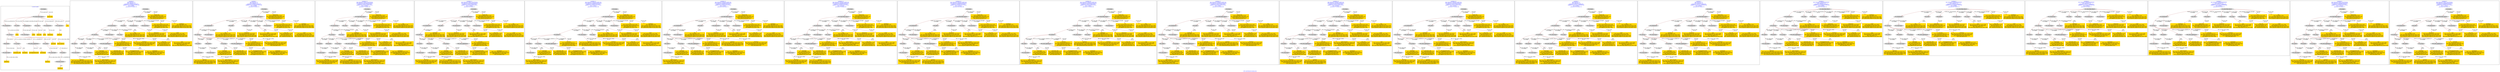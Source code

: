 digraph n0 {
fontcolor="blue"
remincross="true"
label="s26-s-san-francisco-moma.json"
subgraph cluster_0 {
label="1-correct model"
n2[style="filled",color="white",fillcolor="lightgray",label="E12_Production1"];
n3[style="filled",color="white",fillcolor="lightgray",label="E21_Person1"];
n4[style="filled",color="white",fillcolor="lightgray",label="E69_Death1"];
n5[style="filled",color="white",fillcolor="lightgray",label="E74_Group1"];
n6[style="filled",color="white",fillcolor="lightgray",label="E82_Actor_Appellation1"];
n7[style="filled",color="white",fillcolor="lightgray",label="E67_Birth1"];
n8[shape="plaintext",style="filled",fillcolor="gold",label="artistURI"];
n9[style="filled",color="white",fillcolor="lightgray",label="E22_Man-Made_Object1"];
n10[style="filled",color="white",fillcolor="lightgray",label="E35_Title1"];
n11[style="filled",color="white",fillcolor="lightgray",label="E8_Acquisition1"];
n12[style="filled",color="white",fillcolor="lightgray",label="E55_Type1"];
n13[style="filled",color="white",fillcolor="lightgray",label="E54_Dimension1"];
n14[style="filled",color="white",fillcolor="lightgray",label="E78_Collection1"];
n15[shape="plaintext",style="filled",fillcolor="gold",label="url"];
n16[shape="plaintext",style="filled",fillcolor="gold",label="title"];
n17[style="filled",color="white",fillcolor="lightgray",label="E38_Image1"];
n18[shape="plaintext",style="filled",fillcolor="gold",label="image-URL"];
n19[style="filled",color="white",fillcolor="lightgray",label="E48_Place_Name1"];
n20[shape="plaintext",style="filled",fillcolor="gold",label="birthPlace"];
n21[style="filled",color="white",fillcolor="lightgray",label="E52_Time-Span1"];
n22[shape="plaintext",style="filled",fillcolor="gold",label="birthYear"];
n23[style="filled",color="white",fillcolor="lightgray",label="E52_Time-Span2"];
n24[shape="plaintext",style="filled",fillcolor="gold",label="deathYear"];
n25[style="filled",color="white",fillcolor="lightgray",label="E52_Time-Span3"];
n26[shape="plaintext",style="filled",fillcolor="gold",label="when-acquired"];
n27[style="filled",color="white",fillcolor="lightgray",label="E53_Place1"];
n28[shape="plaintext",style="filled",fillcolor="gold",label="dimensions"];
n29[shape="plaintext",style="filled",fillcolor="gold",label="Type_URI"];
n30[shape="plaintext",style="filled",fillcolor="gold",label="type"];
n31[shape="plaintext",style="filled",fillcolor="gold",label="nationality_URI"];
n32[shape="plaintext",style="filled",fillcolor="gold",label="nationality"];
n33[shape="plaintext",style="filled",fillcolor="gold",label="collection"];
n34[shape="plaintext",style="filled",fillcolor="gold",label="artistAppellationURI"];
n35[shape="plaintext",style="filled",fillcolor="gold",label="artistName"];
n36[shape="plaintext",style="filled",fillcolor="gold",label="credit"];
}
subgraph cluster_1 {
label="candidate 0\nlink coherence:1.0\nnode coherence:1.0\nconfidence:0.4640051195463676\nmapping score:0.5296683731821226\ncost:29.99804\n-precision:0.87-recall:0.76"
n38[style="filled",color="white",fillcolor="lightgray",label="E12_Production1"];
n39[style="filled",color="white",fillcolor="lightgray",label="E21_Person1"];
n40[style="filled",color="white",fillcolor="lightgray",label="E52_Time-Span2"];
n41[style="filled",color="white",fillcolor="lightgray",label="E55_Type1"];
n42[style="filled",color="white",fillcolor="lightgray",label="E67_Birth1"];
n43[style="filled",color="white",fillcolor="lightgray",label="E69_Death1"];
n44[style="filled",color="white",fillcolor="lightgray",label="E74_Group1"];
n45[style="filled",color="white",fillcolor="lightgray",label="E82_Actor_Appellation1"];
n46[style="filled",color="white",fillcolor="lightgray",label="E22_Man-Made_Object1"];
n47[style="filled",color="white",fillcolor="lightgray",label="E35_Title1"];
n48[style="filled",color="white",fillcolor="lightgray",label="E54_Dimension1"];
n49[style="filled",color="white",fillcolor="lightgray",label="E8_Acquisition1"];
n50[style="filled",color="white",fillcolor="lightgray",label="E38_Image1"];
n51[style="filled",color="white",fillcolor="lightgray",label="E52_Time-Span1"];
n52[style="filled",color="white",fillcolor="lightgray",label="E52_Time-Span3"];
n53[shape="plaintext",style="filled",fillcolor="gold",label="dimensions\n[E54_Dimension,P3_has_note,0.853]\n[E8_Acquisition,P3_has_note,0.08]\n[E22_Man-Made_Object,P3_has_note,0.049]\n[E33_Linguistic_Object,P3_has_note,0.018]"];
n54[shape="plaintext",style="filled",fillcolor="gold",label="image-URL\n[E38_Image,classLink,0.628]\n[E22_Man-Made_Object,classLink,0.158]\n[E78_Collection,classLink,0.117]\n[E21_Person,classLink,0.097]"];
n55[shape="plaintext",style="filled",fillcolor="gold",label="credit\n[E30_Right,P3_has_note,0.398]\n[E8_Acquisition,P3_has_note,0.391]\n[E22_Man-Made_Object,P3_has_note,0.109]\n[E33_Linguistic_Object,P3_has_note,0.102]"];
n56[shape="plaintext",style="filled",fillcolor="gold",label="birthYear\n[E52_Time-Span,P82b_end_of_the_end,0.415]\n[E52_Time-Span,P82_at_some_time_within,0.336]\n[E52_Time-Span,P82a_begin_of_the_begin,0.192]\n[E12_Production,P3_has_note,0.057]"];
n57[shape="plaintext",style="filled",fillcolor="gold",label="artistURI\n[E21_Person,classLink,0.37]\n[E82_Actor_Appellation,classLink,0.29]\n[E39_Actor,classLink,0.253]\n[E30_Right,P3_has_note,0.086]"];
n58[shape="plaintext",style="filled",fillcolor="gold",label="nationality\n[E74_Group,label,0.529]\n[E74_Group,classLink,0.264]\n[E55_Type,label,0.119]\n[E30_Right,P3_has_note,0.088]"];
n59[shape="plaintext",style="filled",fillcolor="gold",label="url\n[E78_Collection,classLink,0.349]\n[E22_Man-Made_Object,classLink,0.241]\n[E38_Image,classLink,0.212]\n[E30_Right,P3_has_note,0.198]"];
n60[shape="plaintext",style="filled",fillcolor="gold",label="artistAppellationURI\n[E82_Actor_Appellation,classLink,0.564]\n[E21_Person,classLink,0.395]\n[E39_Actor,classLink,0.031]\n[E30_Right,P3_has_note,0.011]"];
n61[shape="plaintext",style="filled",fillcolor="gold",label="Type_URI\n[E55_Type,classLink,0.536]\n[E55_Type,label,0.174]\n[E74_Group,classLink,0.15]\n[E57_Material,classLink,0.14]"];
n62[shape="plaintext",style="filled",fillcolor="gold",label="artistName\n[E82_Actor_Appellation,label,0.422]\n[E22_Man-Made_Object,P3_has_note,0.204]\n[E30_Right,P3_has_note,0.189]\n[E35_Title,label,0.184]"];
n63[shape="plaintext",style="filled",fillcolor="gold",label="birthPlace\n[E35_Title,label,0.294]\n[E33_Linguistic_Object,P3_has_note,0.283]\n[E22_Man-Made_Object,P3_has_note,0.226]\n[E73_Information_Object,P3_has_note,0.198]"];
n64[shape="plaintext",style="filled",fillcolor="gold",label="nationality_URI\n[E74_Group,classLink,0.675]\n[E55_Type,classLink,0.19]\n[E57_Material,classLink,0.09]\n[E55_Type,label,0.044]"];
n65[shape="plaintext",style="filled",fillcolor="gold",label="when-acquired\n[E52_Time-Span,P82_at_some_time_within,0.62]\n[E52_Time-Span,P82b_end_of_the_end,0.247]\n[E52_Time-Span,label,0.068]\n[E33_Linguistic_Object,P3_has_note,0.065]"];
n66[shape="plaintext",style="filled",fillcolor="gold",label="title\n[E35_Title,label,0.338]\n[E22_Man-Made_Object,P3_has_note,0.258]\n[E73_Information_Object,P3_has_note,0.221]\n[E33_Linguistic_Object,P3_has_note,0.184]"];
n67[shape="plaintext",style="filled",fillcolor="gold",label="type\n[E12_Production,P3_has_note,0.298]\n[E8_Acquisition,P3_has_note,0.287]\n[E55_Type,label,0.227]\n[E22_Man-Made_Object,P3_has_note,0.188]"];
n68[shape="plaintext",style="filled",fillcolor="gold",label="deathYear\n[E52_Time-Span,P82_at_some_time_within,0.466]\n[E52_Time-Span,P82b_end_of_the_end,0.318]\n[E12_Production,P3_has_note,0.136]\n[E35_Title,label,0.079]"];
}
subgraph cluster_2 {
label="candidate 1\nlink coherence:1.0\nnode coherence:1.0\nconfidence:0.4640051195463676\nmapping score:0.5296683731821226\ncost:29.99809\n-precision:0.9-recall:0.79"
n70[style="filled",color="white",fillcolor="lightgray",label="E12_Production1"];
n71[style="filled",color="white",fillcolor="lightgray",label="E21_Person1"];
n72[style="filled",color="white",fillcolor="lightgray",label="E52_Time-Span2"];
n73[style="filled",color="white",fillcolor="lightgray",label="E67_Birth1"];
n74[style="filled",color="white",fillcolor="lightgray",label="E69_Death1"];
n75[style="filled",color="white",fillcolor="lightgray",label="E74_Group1"];
n76[style="filled",color="white",fillcolor="lightgray",label="E82_Actor_Appellation1"];
n77[style="filled",color="white",fillcolor="lightgray",label="E22_Man-Made_Object1"];
n78[style="filled",color="white",fillcolor="lightgray",label="E35_Title1"];
n79[style="filled",color="white",fillcolor="lightgray",label="E54_Dimension1"];
n80[style="filled",color="white",fillcolor="lightgray",label="E55_Type2"];
n81[style="filled",color="white",fillcolor="lightgray",label="E8_Acquisition1"];
n82[style="filled",color="white",fillcolor="lightgray",label="E38_Image1"];
n83[style="filled",color="white",fillcolor="lightgray",label="E52_Time-Span1"];
n84[style="filled",color="white",fillcolor="lightgray",label="E52_Time-Span3"];
n85[shape="plaintext",style="filled",fillcolor="gold",label="dimensions\n[E54_Dimension,P3_has_note,0.853]\n[E8_Acquisition,P3_has_note,0.08]\n[E22_Man-Made_Object,P3_has_note,0.049]\n[E33_Linguistic_Object,P3_has_note,0.018]"];
n86[shape="plaintext",style="filled",fillcolor="gold",label="image-URL\n[E38_Image,classLink,0.628]\n[E22_Man-Made_Object,classLink,0.158]\n[E78_Collection,classLink,0.117]\n[E21_Person,classLink,0.097]"];
n87[shape="plaintext",style="filled",fillcolor="gold",label="credit\n[E30_Right,P3_has_note,0.398]\n[E8_Acquisition,P3_has_note,0.391]\n[E22_Man-Made_Object,P3_has_note,0.109]\n[E33_Linguistic_Object,P3_has_note,0.102]"];
n88[shape="plaintext",style="filled",fillcolor="gold",label="birthYear\n[E52_Time-Span,P82b_end_of_the_end,0.415]\n[E52_Time-Span,P82_at_some_time_within,0.336]\n[E52_Time-Span,P82a_begin_of_the_begin,0.192]\n[E12_Production,P3_has_note,0.057]"];
n89[shape="plaintext",style="filled",fillcolor="gold",label="artistURI\n[E21_Person,classLink,0.37]\n[E82_Actor_Appellation,classLink,0.29]\n[E39_Actor,classLink,0.253]\n[E30_Right,P3_has_note,0.086]"];
n90[shape="plaintext",style="filled",fillcolor="gold",label="type\n[E12_Production,P3_has_note,0.298]\n[E8_Acquisition,P3_has_note,0.287]\n[E55_Type,label,0.227]\n[E22_Man-Made_Object,P3_has_note,0.188]"];
n91[shape="plaintext",style="filled",fillcolor="gold",label="nationality\n[E74_Group,label,0.529]\n[E74_Group,classLink,0.264]\n[E55_Type,label,0.119]\n[E30_Right,P3_has_note,0.088]"];
n92[shape="plaintext",style="filled",fillcolor="gold",label="url\n[E78_Collection,classLink,0.349]\n[E22_Man-Made_Object,classLink,0.241]\n[E38_Image,classLink,0.212]\n[E30_Right,P3_has_note,0.198]"];
n93[shape="plaintext",style="filled",fillcolor="gold",label="artistAppellationURI\n[E82_Actor_Appellation,classLink,0.564]\n[E21_Person,classLink,0.395]\n[E39_Actor,classLink,0.031]\n[E30_Right,P3_has_note,0.011]"];
n94[shape="plaintext",style="filled",fillcolor="gold",label="artistName\n[E82_Actor_Appellation,label,0.422]\n[E22_Man-Made_Object,P3_has_note,0.204]\n[E30_Right,P3_has_note,0.189]\n[E35_Title,label,0.184]"];
n95[shape="plaintext",style="filled",fillcolor="gold",label="Type_URI\n[E55_Type,classLink,0.536]\n[E55_Type,label,0.174]\n[E74_Group,classLink,0.15]\n[E57_Material,classLink,0.14]"];
n96[shape="plaintext",style="filled",fillcolor="gold",label="birthPlace\n[E35_Title,label,0.294]\n[E33_Linguistic_Object,P3_has_note,0.283]\n[E22_Man-Made_Object,P3_has_note,0.226]\n[E73_Information_Object,P3_has_note,0.198]"];
n97[shape="plaintext",style="filled",fillcolor="gold",label="nationality_URI\n[E74_Group,classLink,0.675]\n[E55_Type,classLink,0.19]\n[E57_Material,classLink,0.09]\n[E55_Type,label,0.044]"];
n98[shape="plaintext",style="filled",fillcolor="gold",label="when-acquired\n[E52_Time-Span,P82_at_some_time_within,0.62]\n[E52_Time-Span,P82b_end_of_the_end,0.247]\n[E52_Time-Span,label,0.068]\n[E33_Linguistic_Object,P3_has_note,0.065]"];
n99[shape="plaintext",style="filled",fillcolor="gold",label="title\n[E35_Title,label,0.338]\n[E22_Man-Made_Object,P3_has_note,0.258]\n[E73_Information_Object,P3_has_note,0.221]\n[E33_Linguistic_Object,P3_has_note,0.184]"];
n100[shape="plaintext",style="filled",fillcolor="gold",label="deathYear\n[E52_Time-Span,P82_at_some_time_within,0.466]\n[E52_Time-Span,P82b_end_of_the_end,0.318]\n[E12_Production,P3_has_note,0.136]\n[E35_Title,label,0.079]"];
}
subgraph cluster_3 {
label="candidate 10\nlink coherence:0.9655172413793104\nnode coherence:0.9629629629629629\nconfidence:0.4681419345270933\nmapping score:0.5291182991633521\ncost:127.99818\n-precision:0.79-recall:0.68"
n102[style="filled",color="white",fillcolor="lightgray",label="E12_Production1"];
n103[style="filled",color="white",fillcolor="lightgray",label="E21_Person1"];
n104[style="filled",color="white",fillcolor="lightgray",label="E55_Type1"];
n105[style="filled",color="white",fillcolor="lightgray",label="E67_Birth1"];
n106[style="filled",color="white",fillcolor="lightgray",label="E69_Death1"];
n107[style="filled",color="white",fillcolor="lightgray",label="E74_Group1"];
n108[style="filled",color="white",fillcolor="lightgray",label="E82_Actor_Appellation1"];
n109[style="filled",color="white",fillcolor="lightgray",label="E22_Man-Made_Object1"];
n110[style="filled",color="white",fillcolor="lightgray",label="E35_Title1"];
n111[style="filled",color="white",fillcolor="lightgray",label="E54_Dimension1"];
n112[style="filled",color="white",fillcolor="lightgray",label="E8_Acquisition1"];
n113[style="filled",color="white",fillcolor="lightgray",label="E38_Image1"];
n114[style="filled",color="white",fillcolor="lightgray",label="E52_Time-Span1"];
n115[style="filled",color="white",fillcolor="lightgray",label="E52_Time-Span3"];
n116[shape="plaintext",style="filled",fillcolor="gold",label="dimensions\n[E54_Dimension,P3_has_note,0.853]\n[E8_Acquisition,P3_has_note,0.08]\n[E22_Man-Made_Object,P3_has_note,0.049]\n[E33_Linguistic_Object,P3_has_note,0.018]"];
n117[shape="plaintext",style="filled",fillcolor="gold",label="image-URL\n[E38_Image,classLink,0.628]\n[E22_Man-Made_Object,classLink,0.158]\n[E78_Collection,classLink,0.117]\n[E21_Person,classLink,0.097]"];
n118[shape="plaintext",style="filled",fillcolor="gold",label="credit\n[E30_Right,P3_has_note,0.398]\n[E8_Acquisition,P3_has_note,0.391]\n[E22_Man-Made_Object,P3_has_note,0.109]\n[E33_Linguistic_Object,P3_has_note,0.102]"];
n119[shape="plaintext",style="filled",fillcolor="gold",label="artistURI\n[E21_Person,classLink,0.37]\n[E82_Actor_Appellation,classLink,0.29]\n[E39_Actor,classLink,0.253]\n[E30_Right,P3_has_note,0.086]"];
n120[shape="plaintext",style="filled",fillcolor="gold",label="deathYear\n[E52_Time-Span,P82_at_some_time_within,0.466]\n[E52_Time-Span,P82b_end_of_the_end,0.318]\n[E12_Production,P3_has_note,0.136]\n[E35_Title,label,0.079]"];
n121[shape="plaintext",style="filled",fillcolor="gold",label="nationality\n[E74_Group,label,0.529]\n[E74_Group,classLink,0.264]\n[E55_Type,label,0.119]\n[E30_Right,P3_has_note,0.088]"];
n122[shape="plaintext",style="filled",fillcolor="gold",label="url\n[E78_Collection,classLink,0.349]\n[E22_Man-Made_Object,classLink,0.241]\n[E38_Image,classLink,0.212]\n[E30_Right,P3_has_note,0.198]"];
n123[shape="plaintext",style="filled",fillcolor="gold",label="birthYear\n[E52_Time-Span,P82b_end_of_the_end,0.415]\n[E52_Time-Span,P82_at_some_time_within,0.336]\n[E52_Time-Span,P82a_begin_of_the_begin,0.192]\n[E12_Production,P3_has_note,0.057]"];
n124[shape="plaintext",style="filled",fillcolor="gold",label="artistAppellationURI\n[E82_Actor_Appellation,classLink,0.564]\n[E21_Person,classLink,0.395]\n[E39_Actor,classLink,0.031]\n[E30_Right,P3_has_note,0.011]"];
n125[shape="plaintext",style="filled",fillcolor="gold",label="Type_URI\n[E55_Type,classLink,0.536]\n[E55_Type,label,0.174]\n[E74_Group,classLink,0.15]\n[E57_Material,classLink,0.14]"];
n126[shape="plaintext",style="filled",fillcolor="gold",label="artistName\n[E82_Actor_Appellation,label,0.422]\n[E22_Man-Made_Object,P3_has_note,0.204]\n[E30_Right,P3_has_note,0.189]\n[E35_Title,label,0.184]"];
n127[shape="plaintext",style="filled",fillcolor="gold",label="title\n[E35_Title,label,0.338]\n[E22_Man-Made_Object,P3_has_note,0.258]\n[E73_Information_Object,P3_has_note,0.221]\n[E33_Linguistic_Object,P3_has_note,0.184]"];
n128[shape="plaintext",style="filled",fillcolor="gold",label="nationality_URI\n[E74_Group,classLink,0.675]\n[E55_Type,classLink,0.19]\n[E57_Material,classLink,0.09]\n[E55_Type,label,0.044]"];
n129[shape="plaintext",style="filled",fillcolor="gold",label="when-acquired\n[E52_Time-Span,P82_at_some_time_within,0.62]\n[E52_Time-Span,P82b_end_of_the_end,0.247]\n[E52_Time-Span,label,0.068]\n[E33_Linguistic_Object,P3_has_note,0.065]"];
n130[shape="plaintext",style="filled",fillcolor="gold",label="birthPlace\n[E35_Title,label,0.294]\n[E33_Linguistic_Object,P3_has_note,0.283]\n[E22_Man-Made_Object,P3_has_note,0.226]\n[E73_Information_Object,P3_has_note,0.198]"];
n131[shape="plaintext",style="filled",fillcolor="gold",label="type\n[E12_Production,P3_has_note,0.298]\n[E8_Acquisition,P3_has_note,0.287]\n[E55_Type,label,0.227]\n[E22_Man-Made_Object,P3_has_note,0.188]"];
}
subgraph cluster_4 {
label="candidate 11\nlink coherence:0.9655172413793104\nnode coherence:0.9629629629629629\nconfidence:0.4681419345270933\nmapping score:0.5291182991633521\ncost:127.99823\n-precision:0.83-recall:0.71"
n133[style="filled",color="white",fillcolor="lightgray",label="E12_Production1"];
n134[style="filled",color="white",fillcolor="lightgray",label="E21_Person1"];
n135[style="filled",color="white",fillcolor="lightgray",label="E67_Birth1"];
n136[style="filled",color="white",fillcolor="lightgray",label="E69_Death1"];
n137[style="filled",color="white",fillcolor="lightgray",label="E74_Group1"];
n138[style="filled",color="white",fillcolor="lightgray",label="E82_Actor_Appellation1"];
n139[style="filled",color="white",fillcolor="lightgray",label="E22_Man-Made_Object1"];
n140[style="filled",color="white",fillcolor="lightgray",label="E35_Title1"];
n141[style="filled",color="white",fillcolor="lightgray",label="E54_Dimension1"];
n142[style="filled",color="white",fillcolor="lightgray",label="E55_Type2"];
n143[style="filled",color="white",fillcolor="lightgray",label="E8_Acquisition1"];
n144[style="filled",color="white",fillcolor="lightgray",label="E38_Image1"];
n145[style="filled",color="white",fillcolor="lightgray",label="E52_Time-Span1"];
n146[style="filled",color="white",fillcolor="lightgray",label="E52_Time-Span3"];
n147[shape="plaintext",style="filled",fillcolor="gold",label="dimensions\n[E54_Dimension,P3_has_note,0.853]\n[E8_Acquisition,P3_has_note,0.08]\n[E22_Man-Made_Object,P3_has_note,0.049]\n[E33_Linguistic_Object,P3_has_note,0.018]"];
n148[shape="plaintext",style="filled",fillcolor="gold",label="image-URL\n[E38_Image,classLink,0.628]\n[E22_Man-Made_Object,classLink,0.158]\n[E78_Collection,classLink,0.117]\n[E21_Person,classLink,0.097]"];
n149[shape="plaintext",style="filled",fillcolor="gold",label="credit\n[E30_Right,P3_has_note,0.398]\n[E8_Acquisition,P3_has_note,0.391]\n[E22_Man-Made_Object,P3_has_note,0.109]\n[E33_Linguistic_Object,P3_has_note,0.102]"];
n150[shape="plaintext",style="filled",fillcolor="gold",label="artistURI\n[E21_Person,classLink,0.37]\n[E82_Actor_Appellation,classLink,0.29]\n[E39_Actor,classLink,0.253]\n[E30_Right,P3_has_note,0.086]"];
n151[shape="plaintext",style="filled",fillcolor="gold",label="deathYear\n[E52_Time-Span,P82_at_some_time_within,0.466]\n[E52_Time-Span,P82b_end_of_the_end,0.318]\n[E12_Production,P3_has_note,0.136]\n[E35_Title,label,0.079]"];
n152[shape="plaintext",style="filled",fillcolor="gold",label="type\n[E12_Production,P3_has_note,0.298]\n[E8_Acquisition,P3_has_note,0.287]\n[E55_Type,label,0.227]\n[E22_Man-Made_Object,P3_has_note,0.188]"];
n153[shape="plaintext",style="filled",fillcolor="gold",label="nationality\n[E74_Group,label,0.529]\n[E74_Group,classLink,0.264]\n[E55_Type,label,0.119]\n[E30_Right,P3_has_note,0.088]"];
n154[shape="plaintext",style="filled",fillcolor="gold",label="url\n[E78_Collection,classLink,0.349]\n[E22_Man-Made_Object,classLink,0.241]\n[E38_Image,classLink,0.212]\n[E30_Right,P3_has_note,0.198]"];
n155[shape="plaintext",style="filled",fillcolor="gold",label="birthYear\n[E52_Time-Span,P82b_end_of_the_end,0.415]\n[E52_Time-Span,P82_at_some_time_within,0.336]\n[E52_Time-Span,P82a_begin_of_the_begin,0.192]\n[E12_Production,P3_has_note,0.057]"];
n156[shape="plaintext",style="filled",fillcolor="gold",label="artistAppellationURI\n[E82_Actor_Appellation,classLink,0.564]\n[E21_Person,classLink,0.395]\n[E39_Actor,classLink,0.031]\n[E30_Right,P3_has_note,0.011]"];
n157[shape="plaintext",style="filled",fillcolor="gold",label="artistName\n[E82_Actor_Appellation,label,0.422]\n[E22_Man-Made_Object,P3_has_note,0.204]\n[E30_Right,P3_has_note,0.189]\n[E35_Title,label,0.184]"];
n158[shape="plaintext",style="filled",fillcolor="gold",label="Type_URI\n[E55_Type,classLink,0.536]\n[E55_Type,label,0.174]\n[E74_Group,classLink,0.15]\n[E57_Material,classLink,0.14]"];
n159[shape="plaintext",style="filled",fillcolor="gold",label="title\n[E35_Title,label,0.338]\n[E22_Man-Made_Object,P3_has_note,0.258]\n[E73_Information_Object,P3_has_note,0.221]\n[E33_Linguistic_Object,P3_has_note,0.184]"];
n160[shape="plaintext",style="filled",fillcolor="gold",label="nationality_URI\n[E74_Group,classLink,0.675]\n[E55_Type,classLink,0.19]\n[E57_Material,classLink,0.09]\n[E55_Type,label,0.044]"];
n161[shape="plaintext",style="filled",fillcolor="gold",label="when-acquired\n[E52_Time-Span,P82_at_some_time_within,0.62]\n[E52_Time-Span,P82b_end_of_the_end,0.247]\n[E52_Time-Span,label,0.068]\n[E33_Linguistic_Object,P3_has_note,0.065]"];
n162[shape="plaintext",style="filled",fillcolor="gold",label="birthPlace\n[E35_Title,label,0.294]\n[E33_Linguistic_Object,P3_has_note,0.283]\n[E22_Man-Made_Object,P3_has_note,0.226]\n[E73_Information_Object,P3_has_note,0.198]"];
}
subgraph cluster_5 {
label="candidate 12\nlink coherence:0.9642857142857143\nnode coherence:0.9629629629629629\nconfidence:0.4689099129750427\nmapping score:0.5293742919793352\ncost:27.99826\n-precision:0.82-recall:0.68"
n164[style="filled",color="white",fillcolor="lightgray",label="E12_Production1"];
n165[style="filled",color="white",fillcolor="lightgray",label="E21_Person1"];
n166[style="filled",color="white",fillcolor="lightgray",label="E52_Time-Span2"];
n167[style="filled",color="white",fillcolor="lightgray",label="E55_Type1"];
n168[style="filled",color="white",fillcolor="lightgray",label="E67_Birth1"];
n169[style="filled",color="white",fillcolor="lightgray",label="E74_Group1"];
n170[style="filled",color="white",fillcolor="lightgray",label="E82_Actor_Appellation1"];
n171[style="filled",color="white",fillcolor="lightgray",label="E22_Man-Made_Object1"];
n172[style="filled",color="white",fillcolor="lightgray",label="E35_Title1"];
n173[style="filled",color="white",fillcolor="lightgray",label="E54_Dimension1"];
n174[style="filled",color="white",fillcolor="lightgray",label="E8_Acquisition1"];
n175[style="filled",color="white",fillcolor="lightgray",label="E38_Image1"];
n176[style="filled",color="white",fillcolor="lightgray",label="E52_Time-Span1"];
n177[shape="plaintext",style="filled",fillcolor="gold",label="dimensions\n[E54_Dimension,P3_has_note,0.853]\n[E8_Acquisition,P3_has_note,0.08]\n[E22_Man-Made_Object,P3_has_note,0.049]\n[E33_Linguistic_Object,P3_has_note,0.018]"];
n178[shape="plaintext",style="filled",fillcolor="gold",label="image-URL\n[E38_Image,classLink,0.628]\n[E22_Man-Made_Object,classLink,0.158]\n[E78_Collection,classLink,0.117]\n[E21_Person,classLink,0.097]"];
n179[shape="plaintext",style="filled",fillcolor="gold",label="credit\n[E30_Right,P3_has_note,0.398]\n[E8_Acquisition,P3_has_note,0.391]\n[E22_Man-Made_Object,P3_has_note,0.109]\n[E33_Linguistic_Object,P3_has_note,0.102]"];
n180[shape="plaintext",style="filled",fillcolor="gold",label="when-acquired\n[E52_Time-Span,P82_at_some_time_within,0.62]\n[E52_Time-Span,P82b_end_of_the_end,0.247]\n[E52_Time-Span,label,0.068]\n[E33_Linguistic_Object,P3_has_note,0.065]"];
n181[shape="plaintext",style="filled",fillcolor="gold",label="artistURI\n[E21_Person,classLink,0.37]\n[E82_Actor_Appellation,classLink,0.29]\n[E39_Actor,classLink,0.253]\n[E30_Right,P3_has_note,0.086]"];
n182[shape="plaintext",style="filled",fillcolor="gold",label="nationality\n[E74_Group,label,0.529]\n[E74_Group,classLink,0.264]\n[E55_Type,label,0.119]\n[E30_Right,P3_has_note,0.088]"];
n183[shape="plaintext",style="filled",fillcolor="gold",label="url\n[E78_Collection,classLink,0.349]\n[E22_Man-Made_Object,classLink,0.241]\n[E38_Image,classLink,0.212]\n[E30_Right,P3_has_note,0.198]"];
n184[shape="plaintext",style="filled",fillcolor="gold",label="birthYear\n[E52_Time-Span,P82b_end_of_the_end,0.415]\n[E52_Time-Span,P82_at_some_time_within,0.336]\n[E52_Time-Span,P82a_begin_of_the_begin,0.192]\n[E12_Production,P3_has_note,0.057]"];
n185[shape="plaintext",style="filled",fillcolor="gold",label="artistAppellationURI\n[E82_Actor_Appellation,classLink,0.564]\n[E21_Person,classLink,0.395]\n[E39_Actor,classLink,0.031]\n[E30_Right,P3_has_note,0.011]"];
n186[shape="plaintext",style="filled",fillcolor="gold",label="Type_URI\n[E55_Type,classLink,0.536]\n[E55_Type,label,0.174]\n[E74_Group,classLink,0.15]\n[E57_Material,classLink,0.14]"];
n187[shape="plaintext",style="filled",fillcolor="gold",label="artistName\n[E82_Actor_Appellation,label,0.422]\n[E22_Man-Made_Object,P3_has_note,0.204]\n[E30_Right,P3_has_note,0.189]\n[E35_Title,label,0.184]"];
n188[shape="plaintext",style="filled",fillcolor="gold",label="birthPlace\n[E35_Title,label,0.294]\n[E33_Linguistic_Object,P3_has_note,0.283]\n[E22_Man-Made_Object,P3_has_note,0.226]\n[E73_Information_Object,P3_has_note,0.198]"];
n189[shape="plaintext",style="filled",fillcolor="gold",label="nationality_URI\n[E74_Group,classLink,0.675]\n[E55_Type,classLink,0.19]\n[E57_Material,classLink,0.09]\n[E55_Type,label,0.044]"];
n190[shape="plaintext",style="filled",fillcolor="gold",label="title\n[E35_Title,label,0.338]\n[E22_Man-Made_Object,P3_has_note,0.258]\n[E73_Information_Object,P3_has_note,0.221]\n[E33_Linguistic_Object,P3_has_note,0.184]"];
n191[shape="plaintext",style="filled",fillcolor="gold",label="type\n[E12_Production,P3_has_note,0.298]\n[E8_Acquisition,P3_has_note,0.287]\n[E55_Type,label,0.227]\n[E22_Man-Made_Object,P3_has_note,0.188]"];
n192[shape="plaintext",style="filled",fillcolor="gold",label="deathYear\n[E52_Time-Span,P82_at_some_time_within,0.466]\n[E52_Time-Span,P82b_end_of_the_end,0.318]\n[E12_Production,P3_has_note,0.136]\n[E35_Title,label,0.079]"];
}
subgraph cluster_6 {
label="candidate 13\nlink coherence:0.9642857142857143\nnode coherence:0.9629629629629629\nconfidence:0.4689099129750427\nmapping score:0.5293742919793352\ncost:27.99831\n-precision:0.86-recall:0.71"
n194[style="filled",color="white",fillcolor="lightgray",label="E12_Production1"];
n195[style="filled",color="white",fillcolor="lightgray",label="E21_Person1"];
n196[style="filled",color="white",fillcolor="lightgray",label="E52_Time-Span2"];
n197[style="filled",color="white",fillcolor="lightgray",label="E67_Birth1"];
n198[style="filled",color="white",fillcolor="lightgray",label="E74_Group1"];
n199[style="filled",color="white",fillcolor="lightgray",label="E82_Actor_Appellation1"];
n200[style="filled",color="white",fillcolor="lightgray",label="E22_Man-Made_Object1"];
n201[style="filled",color="white",fillcolor="lightgray",label="E35_Title1"];
n202[style="filled",color="white",fillcolor="lightgray",label="E54_Dimension1"];
n203[style="filled",color="white",fillcolor="lightgray",label="E55_Type2"];
n204[style="filled",color="white",fillcolor="lightgray",label="E8_Acquisition1"];
n205[style="filled",color="white",fillcolor="lightgray",label="E38_Image1"];
n206[style="filled",color="white",fillcolor="lightgray",label="E52_Time-Span1"];
n207[shape="plaintext",style="filled",fillcolor="gold",label="dimensions\n[E54_Dimension,P3_has_note,0.853]\n[E8_Acquisition,P3_has_note,0.08]\n[E22_Man-Made_Object,P3_has_note,0.049]\n[E33_Linguistic_Object,P3_has_note,0.018]"];
n208[shape="plaintext",style="filled",fillcolor="gold",label="image-URL\n[E38_Image,classLink,0.628]\n[E22_Man-Made_Object,classLink,0.158]\n[E78_Collection,classLink,0.117]\n[E21_Person,classLink,0.097]"];
n209[shape="plaintext",style="filled",fillcolor="gold",label="credit\n[E30_Right,P3_has_note,0.398]\n[E8_Acquisition,P3_has_note,0.391]\n[E22_Man-Made_Object,P3_has_note,0.109]\n[E33_Linguistic_Object,P3_has_note,0.102]"];
n210[shape="plaintext",style="filled",fillcolor="gold",label="when-acquired\n[E52_Time-Span,P82_at_some_time_within,0.62]\n[E52_Time-Span,P82b_end_of_the_end,0.247]\n[E52_Time-Span,label,0.068]\n[E33_Linguistic_Object,P3_has_note,0.065]"];
n211[shape="plaintext",style="filled",fillcolor="gold",label="artistURI\n[E21_Person,classLink,0.37]\n[E82_Actor_Appellation,classLink,0.29]\n[E39_Actor,classLink,0.253]\n[E30_Right,P3_has_note,0.086]"];
n212[shape="plaintext",style="filled",fillcolor="gold",label="type\n[E12_Production,P3_has_note,0.298]\n[E8_Acquisition,P3_has_note,0.287]\n[E55_Type,label,0.227]\n[E22_Man-Made_Object,P3_has_note,0.188]"];
n213[shape="plaintext",style="filled",fillcolor="gold",label="nationality\n[E74_Group,label,0.529]\n[E74_Group,classLink,0.264]\n[E55_Type,label,0.119]\n[E30_Right,P3_has_note,0.088]"];
n214[shape="plaintext",style="filled",fillcolor="gold",label="url\n[E78_Collection,classLink,0.349]\n[E22_Man-Made_Object,classLink,0.241]\n[E38_Image,classLink,0.212]\n[E30_Right,P3_has_note,0.198]"];
n215[shape="plaintext",style="filled",fillcolor="gold",label="birthYear\n[E52_Time-Span,P82b_end_of_the_end,0.415]\n[E52_Time-Span,P82_at_some_time_within,0.336]\n[E52_Time-Span,P82a_begin_of_the_begin,0.192]\n[E12_Production,P3_has_note,0.057]"];
n216[shape="plaintext",style="filled",fillcolor="gold",label="artistAppellationURI\n[E82_Actor_Appellation,classLink,0.564]\n[E21_Person,classLink,0.395]\n[E39_Actor,classLink,0.031]\n[E30_Right,P3_has_note,0.011]"];
n217[shape="plaintext",style="filled",fillcolor="gold",label="artistName\n[E82_Actor_Appellation,label,0.422]\n[E22_Man-Made_Object,P3_has_note,0.204]\n[E30_Right,P3_has_note,0.189]\n[E35_Title,label,0.184]"];
n218[shape="plaintext",style="filled",fillcolor="gold",label="Type_URI\n[E55_Type,classLink,0.536]\n[E55_Type,label,0.174]\n[E74_Group,classLink,0.15]\n[E57_Material,classLink,0.14]"];
n219[shape="plaintext",style="filled",fillcolor="gold",label="birthPlace\n[E35_Title,label,0.294]\n[E33_Linguistic_Object,P3_has_note,0.283]\n[E22_Man-Made_Object,P3_has_note,0.226]\n[E73_Information_Object,P3_has_note,0.198]"];
n220[shape="plaintext",style="filled",fillcolor="gold",label="nationality_URI\n[E74_Group,classLink,0.675]\n[E55_Type,classLink,0.19]\n[E57_Material,classLink,0.09]\n[E55_Type,label,0.044]"];
n221[shape="plaintext",style="filled",fillcolor="gold",label="title\n[E35_Title,label,0.338]\n[E22_Man-Made_Object,P3_has_note,0.258]\n[E73_Information_Object,P3_has_note,0.221]\n[E33_Linguistic_Object,P3_has_note,0.184]"];
n222[shape="plaintext",style="filled",fillcolor="gold",label="deathYear\n[E52_Time-Span,P82_at_some_time_within,0.466]\n[E52_Time-Span,P82b_end_of_the_end,0.318]\n[E12_Production,P3_has_note,0.136]\n[E35_Title,label,0.079]"];
}
subgraph cluster_7 {
label="candidate 14\nlink coherence:0.9642857142857143\nnode coherence:0.9629629629629629\nconfidence:0.4689099129750427\nmapping score:0.5293742919793352\ncost:126.99826\n-precision:0.79-recall:0.65"
n224[style="filled",color="white",fillcolor="lightgray",label="E12_Production1"];
n225[style="filled",color="white",fillcolor="lightgray",label="E21_Person1"];
n226[style="filled",color="white",fillcolor="lightgray",label="E52_Time-Span2"];
n227[style="filled",color="white",fillcolor="lightgray",label="E55_Type1"];
n228[style="filled",color="white",fillcolor="lightgray",label="E67_Birth1"];
n229[style="filled",color="white",fillcolor="lightgray",label="E74_Group1"];
n230[style="filled",color="white",fillcolor="lightgray",label="E82_Actor_Appellation1"];
n231[style="filled",color="white",fillcolor="lightgray",label="E22_Man-Made_Object1"];
n232[style="filled",color="white",fillcolor="lightgray",label="E35_Title1"];
n233[style="filled",color="white",fillcolor="lightgray",label="E54_Dimension1"];
n234[style="filled",color="white",fillcolor="lightgray",label="E8_Acquisition1"];
n235[style="filled",color="white",fillcolor="lightgray",label="E38_Image1"];
n236[style="filled",color="white",fillcolor="lightgray",label="E52_Time-Span1"];
n237[shape="plaintext",style="filled",fillcolor="gold",label="dimensions\n[E54_Dimension,P3_has_note,0.853]\n[E8_Acquisition,P3_has_note,0.08]\n[E22_Man-Made_Object,P3_has_note,0.049]\n[E33_Linguistic_Object,P3_has_note,0.018]"];
n238[shape="plaintext",style="filled",fillcolor="gold",label="image-URL\n[E38_Image,classLink,0.628]\n[E22_Man-Made_Object,classLink,0.158]\n[E78_Collection,classLink,0.117]\n[E21_Person,classLink,0.097]"];
n239[shape="plaintext",style="filled",fillcolor="gold",label="credit\n[E30_Right,P3_has_note,0.398]\n[E8_Acquisition,P3_has_note,0.391]\n[E22_Man-Made_Object,P3_has_note,0.109]\n[E33_Linguistic_Object,P3_has_note,0.102]"];
n240[shape="plaintext",style="filled",fillcolor="gold",label="artistURI\n[E21_Person,classLink,0.37]\n[E82_Actor_Appellation,classLink,0.29]\n[E39_Actor,classLink,0.253]\n[E30_Right,P3_has_note,0.086]"];
n241[shape="plaintext",style="filled",fillcolor="gold",label="deathYear\n[E52_Time-Span,P82_at_some_time_within,0.466]\n[E52_Time-Span,P82b_end_of_the_end,0.318]\n[E12_Production,P3_has_note,0.136]\n[E35_Title,label,0.079]"];
n242[shape="plaintext",style="filled",fillcolor="gold",label="nationality\n[E74_Group,label,0.529]\n[E74_Group,classLink,0.264]\n[E55_Type,label,0.119]\n[E30_Right,P3_has_note,0.088]"];
n243[shape="plaintext",style="filled",fillcolor="gold",label="url\n[E78_Collection,classLink,0.349]\n[E22_Man-Made_Object,classLink,0.241]\n[E38_Image,classLink,0.212]\n[E30_Right,P3_has_note,0.198]"];
n244[shape="plaintext",style="filled",fillcolor="gold",label="birthYear\n[E52_Time-Span,P82b_end_of_the_end,0.415]\n[E52_Time-Span,P82_at_some_time_within,0.336]\n[E52_Time-Span,P82a_begin_of_the_begin,0.192]\n[E12_Production,P3_has_note,0.057]"];
n245[shape="plaintext",style="filled",fillcolor="gold",label="artistAppellationURI\n[E82_Actor_Appellation,classLink,0.564]\n[E21_Person,classLink,0.395]\n[E39_Actor,classLink,0.031]\n[E30_Right,P3_has_note,0.011]"];
n246[shape="plaintext",style="filled",fillcolor="gold",label="Type_URI\n[E55_Type,classLink,0.536]\n[E55_Type,label,0.174]\n[E74_Group,classLink,0.15]\n[E57_Material,classLink,0.14]"];
n247[shape="plaintext",style="filled",fillcolor="gold",label="artistName\n[E82_Actor_Appellation,label,0.422]\n[E22_Man-Made_Object,P3_has_note,0.204]\n[E30_Right,P3_has_note,0.189]\n[E35_Title,label,0.184]"];
n248[shape="plaintext",style="filled",fillcolor="gold",label="birthPlace\n[E35_Title,label,0.294]\n[E33_Linguistic_Object,P3_has_note,0.283]\n[E22_Man-Made_Object,P3_has_note,0.226]\n[E73_Information_Object,P3_has_note,0.198]"];
n249[shape="plaintext",style="filled",fillcolor="gold",label="nationality_URI\n[E74_Group,classLink,0.675]\n[E55_Type,classLink,0.19]\n[E57_Material,classLink,0.09]\n[E55_Type,label,0.044]"];
n250[shape="plaintext",style="filled",fillcolor="gold",label="title\n[E35_Title,label,0.338]\n[E22_Man-Made_Object,P3_has_note,0.258]\n[E73_Information_Object,P3_has_note,0.221]\n[E33_Linguistic_Object,P3_has_note,0.184]"];
n251[shape="plaintext",style="filled",fillcolor="gold",label="type\n[E12_Production,P3_has_note,0.298]\n[E8_Acquisition,P3_has_note,0.287]\n[E55_Type,label,0.227]\n[E22_Man-Made_Object,P3_has_note,0.188]"];
n252[shape="plaintext",style="filled",fillcolor="gold",label="when-acquired\n[E52_Time-Span,P82_at_some_time_within,0.62]\n[E52_Time-Span,P82b_end_of_the_end,0.247]\n[E52_Time-Span,label,0.068]\n[E33_Linguistic_Object,P3_has_note,0.065]"];
}
subgraph cluster_8 {
label="candidate 15\nlink coherence:0.9642857142857143\nnode coherence:0.9629629629629629\nconfidence:0.4689099129750427\nmapping score:0.5293742919793352\ncost:126.99831\n-precision:0.82-recall:0.68"
n254[style="filled",color="white",fillcolor="lightgray",label="E12_Production1"];
n255[style="filled",color="white",fillcolor="lightgray",label="E21_Person1"];
n256[style="filled",color="white",fillcolor="lightgray",label="E52_Time-Span2"];
n257[style="filled",color="white",fillcolor="lightgray",label="E67_Birth1"];
n258[style="filled",color="white",fillcolor="lightgray",label="E74_Group1"];
n259[style="filled",color="white",fillcolor="lightgray",label="E82_Actor_Appellation1"];
n260[style="filled",color="white",fillcolor="lightgray",label="E22_Man-Made_Object1"];
n261[style="filled",color="white",fillcolor="lightgray",label="E35_Title1"];
n262[style="filled",color="white",fillcolor="lightgray",label="E54_Dimension1"];
n263[style="filled",color="white",fillcolor="lightgray",label="E55_Type2"];
n264[style="filled",color="white",fillcolor="lightgray",label="E8_Acquisition1"];
n265[style="filled",color="white",fillcolor="lightgray",label="E38_Image1"];
n266[style="filled",color="white",fillcolor="lightgray",label="E52_Time-Span1"];
n267[shape="plaintext",style="filled",fillcolor="gold",label="dimensions\n[E54_Dimension,P3_has_note,0.853]\n[E8_Acquisition,P3_has_note,0.08]\n[E22_Man-Made_Object,P3_has_note,0.049]\n[E33_Linguistic_Object,P3_has_note,0.018]"];
n268[shape="plaintext",style="filled",fillcolor="gold",label="image-URL\n[E38_Image,classLink,0.628]\n[E22_Man-Made_Object,classLink,0.158]\n[E78_Collection,classLink,0.117]\n[E21_Person,classLink,0.097]"];
n269[shape="plaintext",style="filled",fillcolor="gold",label="credit\n[E30_Right,P3_has_note,0.398]\n[E8_Acquisition,P3_has_note,0.391]\n[E22_Man-Made_Object,P3_has_note,0.109]\n[E33_Linguistic_Object,P3_has_note,0.102]"];
n270[shape="plaintext",style="filled",fillcolor="gold",label="artistURI\n[E21_Person,classLink,0.37]\n[E82_Actor_Appellation,classLink,0.29]\n[E39_Actor,classLink,0.253]\n[E30_Right,P3_has_note,0.086]"];
n271[shape="plaintext",style="filled",fillcolor="gold",label="deathYear\n[E52_Time-Span,P82_at_some_time_within,0.466]\n[E52_Time-Span,P82b_end_of_the_end,0.318]\n[E12_Production,P3_has_note,0.136]\n[E35_Title,label,0.079]"];
n272[shape="plaintext",style="filled",fillcolor="gold",label="type\n[E12_Production,P3_has_note,0.298]\n[E8_Acquisition,P3_has_note,0.287]\n[E55_Type,label,0.227]\n[E22_Man-Made_Object,P3_has_note,0.188]"];
n273[shape="plaintext",style="filled",fillcolor="gold",label="nationality\n[E74_Group,label,0.529]\n[E74_Group,classLink,0.264]\n[E55_Type,label,0.119]\n[E30_Right,P3_has_note,0.088]"];
n274[shape="plaintext",style="filled",fillcolor="gold",label="url\n[E78_Collection,classLink,0.349]\n[E22_Man-Made_Object,classLink,0.241]\n[E38_Image,classLink,0.212]\n[E30_Right,P3_has_note,0.198]"];
n275[shape="plaintext",style="filled",fillcolor="gold",label="birthYear\n[E52_Time-Span,P82b_end_of_the_end,0.415]\n[E52_Time-Span,P82_at_some_time_within,0.336]\n[E52_Time-Span,P82a_begin_of_the_begin,0.192]\n[E12_Production,P3_has_note,0.057]"];
n276[shape="plaintext",style="filled",fillcolor="gold",label="artistAppellationURI\n[E82_Actor_Appellation,classLink,0.564]\n[E21_Person,classLink,0.395]\n[E39_Actor,classLink,0.031]\n[E30_Right,P3_has_note,0.011]"];
n277[shape="plaintext",style="filled",fillcolor="gold",label="artistName\n[E82_Actor_Appellation,label,0.422]\n[E22_Man-Made_Object,P3_has_note,0.204]\n[E30_Right,P3_has_note,0.189]\n[E35_Title,label,0.184]"];
n278[shape="plaintext",style="filled",fillcolor="gold",label="Type_URI\n[E55_Type,classLink,0.536]\n[E55_Type,label,0.174]\n[E74_Group,classLink,0.15]\n[E57_Material,classLink,0.14]"];
n279[shape="plaintext",style="filled",fillcolor="gold",label="birthPlace\n[E35_Title,label,0.294]\n[E33_Linguistic_Object,P3_has_note,0.283]\n[E22_Man-Made_Object,P3_has_note,0.226]\n[E73_Information_Object,P3_has_note,0.198]"];
n280[shape="plaintext",style="filled",fillcolor="gold",label="nationality_URI\n[E74_Group,classLink,0.675]\n[E55_Type,classLink,0.19]\n[E57_Material,classLink,0.09]\n[E55_Type,label,0.044]"];
n281[shape="plaintext",style="filled",fillcolor="gold",label="title\n[E35_Title,label,0.338]\n[E22_Man-Made_Object,P3_has_note,0.258]\n[E73_Information_Object,P3_has_note,0.221]\n[E33_Linguistic_Object,P3_has_note,0.184]"];
n282[shape="plaintext",style="filled",fillcolor="gold",label="when-acquired\n[E52_Time-Span,P82_at_some_time_within,0.62]\n[E52_Time-Span,P82b_end_of_the_end,0.247]\n[E52_Time-Span,label,0.068]\n[E33_Linguistic_Object,P3_has_note,0.065]"];
}
subgraph cluster_9 {
label="candidate 16\nlink coherence:0.9642857142857143\nnode coherence:0.9629629629629629\nconfidence:0.4681419345270933\nmapping score:0.5291182991633521\ncost:27.99826\n-precision:0.79-recall:0.65"
n284[style="filled",color="white",fillcolor="lightgray",label="E12_Production1"];
n285[style="filled",color="white",fillcolor="lightgray",label="E21_Person1"];
n286[style="filled",color="white",fillcolor="lightgray",label="E52_Time-Span2"];
n287[style="filled",color="white",fillcolor="lightgray",label="E55_Type1"];
n288[style="filled",color="white",fillcolor="lightgray",label="E67_Birth1"];
n289[style="filled",color="white",fillcolor="lightgray",label="E74_Group1"];
n290[style="filled",color="white",fillcolor="lightgray",label="E82_Actor_Appellation1"];
n291[style="filled",color="white",fillcolor="lightgray",label="E22_Man-Made_Object1"];
n292[style="filled",color="white",fillcolor="lightgray",label="E35_Title1"];
n293[style="filled",color="white",fillcolor="lightgray",label="E54_Dimension1"];
n294[style="filled",color="white",fillcolor="lightgray",label="E8_Acquisition1"];
n295[style="filled",color="white",fillcolor="lightgray",label="E38_Image1"];
n296[style="filled",color="white",fillcolor="lightgray",label="E52_Time-Span1"];
n297[shape="plaintext",style="filled",fillcolor="gold",label="dimensions\n[E54_Dimension,P3_has_note,0.853]\n[E8_Acquisition,P3_has_note,0.08]\n[E22_Man-Made_Object,P3_has_note,0.049]\n[E33_Linguistic_Object,P3_has_note,0.018]"];
n298[shape="plaintext",style="filled",fillcolor="gold",label="image-URL\n[E38_Image,classLink,0.628]\n[E22_Man-Made_Object,classLink,0.158]\n[E78_Collection,classLink,0.117]\n[E21_Person,classLink,0.097]"];
n299[shape="plaintext",style="filled",fillcolor="gold",label="credit\n[E30_Right,P3_has_note,0.398]\n[E8_Acquisition,P3_has_note,0.391]\n[E22_Man-Made_Object,P3_has_note,0.109]\n[E33_Linguistic_Object,P3_has_note,0.102]"];
n300[shape="plaintext",style="filled",fillcolor="gold",label="when-acquired\n[E52_Time-Span,P82_at_some_time_within,0.62]\n[E52_Time-Span,P82b_end_of_the_end,0.247]\n[E52_Time-Span,label,0.068]\n[E33_Linguistic_Object,P3_has_note,0.065]"];
n301[shape="plaintext",style="filled",fillcolor="gold",label="artistURI\n[E21_Person,classLink,0.37]\n[E82_Actor_Appellation,classLink,0.29]\n[E39_Actor,classLink,0.253]\n[E30_Right,P3_has_note,0.086]"];
n302[shape="plaintext",style="filled",fillcolor="gold",label="nationality\n[E74_Group,label,0.529]\n[E74_Group,classLink,0.264]\n[E55_Type,label,0.119]\n[E30_Right,P3_has_note,0.088]"];
n303[shape="plaintext",style="filled",fillcolor="gold",label="url\n[E78_Collection,classLink,0.349]\n[E22_Man-Made_Object,classLink,0.241]\n[E38_Image,classLink,0.212]\n[E30_Right,P3_has_note,0.198]"];
n304[shape="plaintext",style="filled",fillcolor="gold",label="birthYear\n[E52_Time-Span,P82b_end_of_the_end,0.415]\n[E52_Time-Span,P82_at_some_time_within,0.336]\n[E52_Time-Span,P82a_begin_of_the_begin,0.192]\n[E12_Production,P3_has_note,0.057]"];
n305[shape="plaintext",style="filled",fillcolor="gold",label="artistAppellationURI\n[E82_Actor_Appellation,classLink,0.564]\n[E21_Person,classLink,0.395]\n[E39_Actor,classLink,0.031]\n[E30_Right,P3_has_note,0.011]"];
n306[shape="plaintext",style="filled",fillcolor="gold",label="Type_URI\n[E55_Type,classLink,0.536]\n[E55_Type,label,0.174]\n[E74_Group,classLink,0.15]\n[E57_Material,classLink,0.14]"];
n307[shape="plaintext",style="filled",fillcolor="gold",label="artistName\n[E82_Actor_Appellation,label,0.422]\n[E22_Man-Made_Object,P3_has_note,0.204]\n[E30_Right,P3_has_note,0.189]\n[E35_Title,label,0.184]"];
n308[shape="plaintext",style="filled",fillcolor="gold",label="title\n[E35_Title,label,0.338]\n[E22_Man-Made_Object,P3_has_note,0.258]\n[E73_Information_Object,P3_has_note,0.221]\n[E33_Linguistic_Object,P3_has_note,0.184]"];
n309[shape="plaintext",style="filled",fillcolor="gold",label="nationality_URI\n[E74_Group,classLink,0.675]\n[E55_Type,classLink,0.19]\n[E57_Material,classLink,0.09]\n[E55_Type,label,0.044]"];
n310[shape="plaintext",style="filled",fillcolor="gold",label="birthPlace\n[E35_Title,label,0.294]\n[E33_Linguistic_Object,P3_has_note,0.283]\n[E22_Man-Made_Object,P3_has_note,0.226]\n[E73_Information_Object,P3_has_note,0.198]"];
n311[shape="plaintext",style="filled",fillcolor="gold",label="type\n[E12_Production,P3_has_note,0.298]\n[E8_Acquisition,P3_has_note,0.287]\n[E55_Type,label,0.227]\n[E22_Man-Made_Object,P3_has_note,0.188]"];
n312[shape="plaintext",style="filled",fillcolor="gold",label="deathYear\n[E52_Time-Span,P82_at_some_time_within,0.466]\n[E52_Time-Span,P82b_end_of_the_end,0.318]\n[E12_Production,P3_has_note,0.136]\n[E35_Title,label,0.079]"];
}
subgraph cluster_10 {
label="candidate 17\nlink coherence:0.9642857142857143\nnode coherence:0.9629629629629629\nconfidence:0.4681419345270933\nmapping score:0.5291182991633521\ncost:27.99831\n-precision:0.82-recall:0.68"
n314[style="filled",color="white",fillcolor="lightgray",label="E12_Production1"];
n315[style="filled",color="white",fillcolor="lightgray",label="E21_Person1"];
n316[style="filled",color="white",fillcolor="lightgray",label="E52_Time-Span2"];
n317[style="filled",color="white",fillcolor="lightgray",label="E67_Birth1"];
n318[style="filled",color="white",fillcolor="lightgray",label="E74_Group1"];
n319[style="filled",color="white",fillcolor="lightgray",label="E82_Actor_Appellation1"];
n320[style="filled",color="white",fillcolor="lightgray",label="E22_Man-Made_Object1"];
n321[style="filled",color="white",fillcolor="lightgray",label="E35_Title1"];
n322[style="filled",color="white",fillcolor="lightgray",label="E54_Dimension1"];
n323[style="filled",color="white",fillcolor="lightgray",label="E55_Type2"];
n324[style="filled",color="white",fillcolor="lightgray",label="E8_Acquisition1"];
n325[style="filled",color="white",fillcolor="lightgray",label="E38_Image1"];
n326[style="filled",color="white",fillcolor="lightgray",label="E52_Time-Span1"];
n327[shape="plaintext",style="filled",fillcolor="gold",label="dimensions\n[E54_Dimension,P3_has_note,0.853]\n[E8_Acquisition,P3_has_note,0.08]\n[E22_Man-Made_Object,P3_has_note,0.049]\n[E33_Linguistic_Object,P3_has_note,0.018]"];
n328[shape="plaintext",style="filled",fillcolor="gold",label="image-URL\n[E38_Image,classLink,0.628]\n[E22_Man-Made_Object,classLink,0.158]\n[E78_Collection,classLink,0.117]\n[E21_Person,classLink,0.097]"];
n329[shape="plaintext",style="filled",fillcolor="gold",label="credit\n[E30_Right,P3_has_note,0.398]\n[E8_Acquisition,P3_has_note,0.391]\n[E22_Man-Made_Object,P3_has_note,0.109]\n[E33_Linguistic_Object,P3_has_note,0.102]"];
n330[shape="plaintext",style="filled",fillcolor="gold",label="when-acquired\n[E52_Time-Span,P82_at_some_time_within,0.62]\n[E52_Time-Span,P82b_end_of_the_end,0.247]\n[E52_Time-Span,label,0.068]\n[E33_Linguistic_Object,P3_has_note,0.065]"];
n331[shape="plaintext",style="filled",fillcolor="gold",label="artistURI\n[E21_Person,classLink,0.37]\n[E82_Actor_Appellation,classLink,0.29]\n[E39_Actor,classLink,0.253]\n[E30_Right,P3_has_note,0.086]"];
n332[shape="plaintext",style="filled",fillcolor="gold",label="type\n[E12_Production,P3_has_note,0.298]\n[E8_Acquisition,P3_has_note,0.287]\n[E55_Type,label,0.227]\n[E22_Man-Made_Object,P3_has_note,0.188]"];
n333[shape="plaintext",style="filled",fillcolor="gold",label="nationality\n[E74_Group,label,0.529]\n[E74_Group,classLink,0.264]\n[E55_Type,label,0.119]\n[E30_Right,P3_has_note,0.088]"];
n334[shape="plaintext",style="filled",fillcolor="gold",label="url\n[E78_Collection,classLink,0.349]\n[E22_Man-Made_Object,classLink,0.241]\n[E38_Image,classLink,0.212]\n[E30_Right,P3_has_note,0.198]"];
n335[shape="plaintext",style="filled",fillcolor="gold",label="birthYear\n[E52_Time-Span,P82b_end_of_the_end,0.415]\n[E52_Time-Span,P82_at_some_time_within,0.336]\n[E52_Time-Span,P82a_begin_of_the_begin,0.192]\n[E12_Production,P3_has_note,0.057]"];
n336[shape="plaintext",style="filled",fillcolor="gold",label="artistAppellationURI\n[E82_Actor_Appellation,classLink,0.564]\n[E21_Person,classLink,0.395]\n[E39_Actor,classLink,0.031]\n[E30_Right,P3_has_note,0.011]"];
n337[shape="plaintext",style="filled",fillcolor="gold",label="artistName\n[E82_Actor_Appellation,label,0.422]\n[E22_Man-Made_Object,P3_has_note,0.204]\n[E30_Right,P3_has_note,0.189]\n[E35_Title,label,0.184]"];
n338[shape="plaintext",style="filled",fillcolor="gold",label="Type_URI\n[E55_Type,classLink,0.536]\n[E55_Type,label,0.174]\n[E74_Group,classLink,0.15]\n[E57_Material,classLink,0.14]"];
n339[shape="plaintext",style="filled",fillcolor="gold",label="title\n[E35_Title,label,0.338]\n[E22_Man-Made_Object,P3_has_note,0.258]\n[E73_Information_Object,P3_has_note,0.221]\n[E33_Linguistic_Object,P3_has_note,0.184]"];
n340[shape="plaintext",style="filled",fillcolor="gold",label="nationality_URI\n[E74_Group,classLink,0.675]\n[E55_Type,classLink,0.19]\n[E57_Material,classLink,0.09]\n[E55_Type,label,0.044]"];
n341[shape="plaintext",style="filled",fillcolor="gold",label="birthPlace\n[E35_Title,label,0.294]\n[E33_Linguistic_Object,P3_has_note,0.283]\n[E22_Man-Made_Object,P3_has_note,0.226]\n[E73_Information_Object,P3_has_note,0.198]"];
n342[shape="plaintext",style="filled",fillcolor="gold",label="deathYear\n[E52_Time-Span,P82_at_some_time_within,0.466]\n[E52_Time-Span,P82b_end_of_the_end,0.318]\n[E12_Production,P3_has_note,0.136]\n[E35_Title,label,0.079]"];
}
subgraph cluster_11 {
label="candidate 18\nlink coherence:0.9642857142857143\nnode coherence:0.9629629629629629\nconfidence:0.4681419345270933\nmapping score:0.5291182991633521\ncost:126.99826\n-precision:0.75-recall:0.62"
n344[style="filled",color="white",fillcolor="lightgray",label="E12_Production1"];
n345[style="filled",color="white",fillcolor="lightgray",label="E21_Person1"];
n346[style="filled",color="white",fillcolor="lightgray",label="E52_Time-Span2"];
n347[style="filled",color="white",fillcolor="lightgray",label="E55_Type1"];
n348[style="filled",color="white",fillcolor="lightgray",label="E67_Birth1"];
n349[style="filled",color="white",fillcolor="lightgray",label="E74_Group1"];
n350[style="filled",color="white",fillcolor="lightgray",label="E82_Actor_Appellation1"];
n351[style="filled",color="white",fillcolor="lightgray",label="E22_Man-Made_Object1"];
n352[style="filled",color="white",fillcolor="lightgray",label="E35_Title1"];
n353[style="filled",color="white",fillcolor="lightgray",label="E54_Dimension1"];
n354[style="filled",color="white",fillcolor="lightgray",label="E8_Acquisition1"];
n355[style="filled",color="white",fillcolor="lightgray",label="E38_Image1"];
n356[style="filled",color="white",fillcolor="lightgray",label="E52_Time-Span1"];
n357[shape="plaintext",style="filled",fillcolor="gold",label="dimensions\n[E54_Dimension,P3_has_note,0.853]\n[E8_Acquisition,P3_has_note,0.08]\n[E22_Man-Made_Object,P3_has_note,0.049]\n[E33_Linguistic_Object,P3_has_note,0.018]"];
n358[shape="plaintext",style="filled",fillcolor="gold",label="image-URL\n[E38_Image,classLink,0.628]\n[E22_Man-Made_Object,classLink,0.158]\n[E78_Collection,classLink,0.117]\n[E21_Person,classLink,0.097]"];
n359[shape="plaintext",style="filled",fillcolor="gold",label="credit\n[E30_Right,P3_has_note,0.398]\n[E8_Acquisition,P3_has_note,0.391]\n[E22_Man-Made_Object,P3_has_note,0.109]\n[E33_Linguistic_Object,P3_has_note,0.102]"];
n360[shape="plaintext",style="filled",fillcolor="gold",label="artistURI\n[E21_Person,classLink,0.37]\n[E82_Actor_Appellation,classLink,0.29]\n[E39_Actor,classLink,0.253]\n[E30_Right,P3_has_note,0.086]"];
n361[shape="plaintext",style="filled",fillcolor="gold",label="deathYear\n[E52_Time-Span,P82_at_some_time_within,0.466]\n[E52_Time-Span,P82b_end_of_the_end,0.318]\n[E12_Production,P3_has_note,0.136]\n[E35_Title,label,0.079]"];
n362[shape="plaintext",style="filled",fillcolor="gold",label="nationality\n[E74_Group,label,0.529]\n[E74_Group,classLink,0.264]\n[E55_Type,label,0.119]\n[E30_Right,P3_has_note,0.088]"];
n363[shape="plaintext",style="filled",fillcolor="gold",label="url\n[E78_Collection,classLink,0.349]\n[E22_Man-Made_Object,classLink,0.241]\n[E38_Image,classLink,0.212]\n[E30_Right,P3_has_note,0.198]"];
n364[shape="plaintext",style="filled",fillcolor="gold",label="birthYear\n[E52_Time-Span,P82b_end_of_the_end,0.415]\n[E52_Time-Span,P82_at_some_time_within,0.336]\n[E52_Time-Span,P82a_begin_of_the_begin,0.192]\n[E12_Production,P3_has_note,0.057]"];
n365[shape="plaintext",style="filled",fillcolor="gold",label="artistAppellationURI\n[E82_Actor_Appellation,classLink,0.564]\n[E21_Person,classLink,0.395]\n[E39_Actor,classLink,0.031]\n[E30_Right,P3_has_note,0.011]"];
n366[shape="plaintext",style="filled",fillcolor="gold",label="Type_URI\n[E55_Type,classLink,0.536]\n[E55_Type,label,0.174]\n[E74_Group,classLink,0.15]\n[E57_Material,classLink,0.14]"];
n367[shape="plaintext",style="filled",fillcolor="gold",label="artistName\n[E82_Actor_Appellation,label,0.422]\n[E22_Man-Made_Object,P3_has_note,0.204]\n[E30_Right,P3_has_note,0.189]\n[E35_Title,label,0.184]"];
n368[shape="plaintext",style="filled",fillcolor="gold",label="title\n[E35_Title,label,0.338]\n[E22_Man-Made_Object,P3_has_note,0.258]\n[E73_Information_Object,P3_has_note,0.221]\n[E33_Linguistic_Object,P3_has_note,0.184]"];
n369[shape="plaintext",style="filled",fillcolor="gold",label="nationality_URI\n[E74_Group,classLink,0.675]\n[E55_Type,classLink,0.19]\n[E57_Material,classLink,0.09]\n[E55_Type,label,0.044]"];
n370[shape="plaintext",style="filled",fillcolor="gold",label="birthPlace\n[E35_Title,label,0.294]\n[E33_Linguistic_Object,P3_has_note,0.283]\n[E22_Man-Made_Object,P3_has_note,0.226]\n[E73_Information_Object,P3_has_note,0.198]"];
n371[shape="plaintext",style="filled",fillcolor="gold",label="type\n[E12_Production,P3_has_note,0.298]\n[E8_Acquisition,P3_has_note,0.287]\n[E55_Type,label,0.227]\n[E22_Man-Made_Object,P3_has_note,0.188]"];
n372[shape="plaintext",style="filled",fillcolor="gold",label="when-acquired\n[E52_Time-Span,P82_at_some_time_within,0.62]\n[E52_Time-Span,P82b_end_of_the_end,0.247]\n[E52_Time-Span,label,0.068]\n[E33_Linguistic_Object,P3_has_note,0.065]"];
}
subgraph cluster_12 {
label="candidate 19\nlink coherence:0.9642857142857143\nnode coherence:0.9629629629629629\nconfidence:0.4681419345270933\nmapping score:0.5291182991633521\ncost:126.99831\n-precision:0.79-recall:0.65"
n374[style="filled",color="white",fillcolor="lightgray",label="E12_Production1"];
n375[style="filled",color="white",fillcolor="lightgray",label="E21_Person1"];
n376[style="filled",color="white",fillcolor="lightgray",label="E52_Time-Span2"];
n377[style="filled",color="white",fillcolor="lightgray",label="E67_Birth1"];
n378[style="filled",color="white",fillcolor="lightgray",label="E74_Group1"];
n379[style="filled",color="white",fillcolor="lightgray",label="E82_Actor_Appellation1"];
n380[style="filled",color="white",fillcolor="lightgray",label="E22_Man-Made_Object1"];
n381[style="filled",color="white",fillcolor="lightgray",label="E35_Title1"];
n382[style="filled",color="white",fillcolor="lightgray",label="E54_Dimension1"];
n383[style="filled",color="white",fillcolor="lightgray",label="E55_Type2"];
n384[style="filled",color="white",fillcolor="lightgray",label="E8_Acquisition1"];
n385[style="filled",color="white",fillcolor="lightgray",label="E38_Image1"];
n386[style="filled",color="white",fillcolor="lightgray",label="E52_Time-Span1"];
n387[shape="plaintext",style="filled",fillcolor="gold",label="dimensions\n[E54_Dimension,P3_has_note,0.853]\n[E8_Acquisition,P3_has_note,0.08]\n[E22_Man-Made_Object,P3_has_note,0.049]\n[E33_Linguistic_Object,P3_has_note,0.018]"];
n388[shape="plaintext",style="filled",fillcolor="gold",label="image-URL\n[E38_Image,classLink,0.628]\n[E22_Man-Made_Object,classLink,0.158]\n[E78_Collection,classLink,0.117]\n[E21_Person,classLink,0.097]"];
n389[shape="plaintext",style="filled",fillcolor="gold",label="credit\n[E30_Right,P3_has_note,0.398]\n[E8_Acquisition,P3_has_note,0.391]\n[E22_Man-Made_Object,P3_has_note,0.109]\n[E33_Linguistic_Object,P3_has_note,0.102]"];
n390[shape="plaintext",style="filled",fillcolor="gold",label="artistURI\n[E21_Person,classLink,0.37]\n[E82_Actor_Appellation,classLink,0.29]\n[E39_Actor,classLink,0.253]\n[E30_Right,P3_has_note,0.086]"];
n391[shape="plaintext",style="filled",fillcolor="gold",label="deathYear\n[E52_Time-Span,P82_at_some_time_within,0.466]\n[E52_Time-Span,P82b_end_of_the_end,0.318]\n[E12_Production,P3_has_note,0.136]\n[E35_Title,label,0.079]"];
n392[shape="plaintext",style="filled",fillcolor="gold",label="type\n[E12_Production,P3_has_note,0.298]\n[E8_Acquisition,P3_has_note,0.287]\n[E55_Type,label,0.227]\n[E22_Man-Made_Object,P3_has_note,0.188]"];
n393[shape="plaintext",style="filled",fillcolor="gold",label="nationality\n[E74_Group,label,0.529]\n[E74_Group,classLink,0.264]\n[E55_Type,label,0.119]\n[E30_Right,P3_has_note,0.088]"];
n394[shape="plaintext",style="filled",fillcolor="gold",label="url\n[E78_Collection,classLink,0.349]\n[E22_Man-Made_Object,classLink,0.241]\n[E38_Image,classLink,0.212]\n[E30_Right,P3_has_note,0.198]"];
n395[shape="plaintext",style="filled",fillcolor="gold",label="birthYear\n[E52_Time-Span,P82b_end_of_the_end,0.415]\n[E52_Time-Span,P82_at_some_time_within,0.336]\n[E52_Time-Span,P82a_begin_of_the_begin,0.192]\n[E12_Production,P3_has_note,0.057]"];
n396[shape="plaintext",style="filled",fillcolor="gold",label="artistAppellationURI\n[E82_Actor_Appellation,classLink,0.564]\n[E21_Person,classLink,0.395]\n[E39_Actor,classLink,0.031]\n[E30_Right,P3_has_note,0.011]"];
n397[shape="plaintext",style="filled",fillcolor="gold",label="artistName\n[E82_Actor_Appellation,label,0.422]\n[E22_Man-Made_Object,P3_has_note,0.204]\n[E30_Right,P3_has_note,0.189]\n[E35_Title,label,0.184]"];
n398[shape="plaintext",style="filled",fillcolor="gold",label="Type_URI\n[E55_Type,classLink,0.536]\n[E55_Type,label,0.174]\n[E74_Group,classLink,0.15]\n[E57_Material,classLink,0.14]"];
n399[shape="plaintext",style="filled",fillcolor="gold",label="title\n[E35_Title,label,0.338]\n[E22_Man-Made_Object,P3_has_note,0.258]\n[E73_Information_Object,P3_has_note,0.221]\n[E33_Linguistic_Object,P3_has_note,0.184]"];
n400[shape="plaintext",style="filled",fillcolor="gold",label="nationality_URI\n[E74_Group,classLink,0.675]\n[E55_Type,classLink,0.19]\n[E57_Material,classLink,0.09]\n[E55_Type,label,0.044]"];
n401[shape="plaintext",style="filled",fillcolor="gold",label="birthPlace\n[E35_Title,label,0.294]\n[E33_Linguistic_Object,P3_has_note,0.283]\n[E22_Man-Made_Object,P3_has_note,0.226]\n[E73_Information_Object,P3_has_note,0.198]"];
n402[shape="plaintext",style="filled",fillcolor="gold",label="when-acquired\n[E52_Time-Span,P82_at_some_time_within,0.62]\n[E52_Time-Span,P82b_end_of_the_end,0.247]\n[E52_Time-Span,label,0.068]\n[E33_Linguistic_Object,P3_has_note,0.065]"];
}
subgraph cluster_13 {
label="candidate 2\nlink coherence:1.0\nnode coherence:1.0\nconfidence:0.46323714109841807\nmapping score:0.5294123803661394\ncost:29.99804\n-precision:0.83-recall:0.74"
n404[style="filled",color="white",fillcolor="lightgray",label="E12_Production1"];
n405[style="filled",color="white",fillcolor="lightgray",label="E21_Person1"];
n406[style="filled",color="white",fillcolor="lightgray",label="E52_Time-Span2"];
n407[style="filled",color="white",fillcolor="lightgray",label="E55_Type1"];
n408[style="filled",color="white",fillcolor="lightgray",label="E67_Birth1"];
n409[style="filled",color="white",fillcolor="lightgray",label="E69_Death1"];
n410[style="filled",color="white",fillcolor="lightgray",label="E74_Group1"];
n411[style="filled",color="white",fillcolor="lightgray",label="E82_Actor_Appellation1"];
n412[style="filled",color="white",fillcolor="lightgray",label="E22_Man-Made_Object1"];
n413[style="filled",color="white",fillcolor="lightgray",label="E35_Title1"];
n414[style="filled",color="white",fillcolor="lightgray",label="E54_Dimension1"];
n415[style="filled",color="white",fillcolor="lightgray",label="E8_Acquisition1"];
n416[style="filled",color="white",fillcolor="lightgray",label="E38_Image1"];
n417[style="filled",color="white",fillcolor="lightgray",label="E52_Time-Span1"];
n418[style="filled",color="white",fillcolor="lightgray",label="E52_Time-Span3"];
n419[shape="plaintext",style="filled",fillcolor="gold",label="dimensions\n[E54_Dimension,P3_has_note,0.853]\n[E8_Acquisition,P3_has_note,0.08]\n[E22_Man-Made_Object,P3_has_note,0.049]\n[E33_Linguistic_Object,P3_has_note,0.018]"];
n420[shape="plaintext",style="filled",fillcolor="gold",label="image-URL\n[E38_Image,classLink,0.628]\n[E22_Man-Made_Object,classLink,0.158]\n[E78_Collection,classLink,0.117]\n[E21_Person,classLink,0.097]"];
n421[shape="plaintext",style="filled",fillcolor="gold",label="credit\n[E30_Right,P3_has_note,0.398]\n[E8_Acquisition,P3_has_note,0.391]\n[E22_Man-Made_Object,P3_has_note,0.109]\n[E33_Linguistic_Object,P3_has_note,0.102]"];
n422[shape="plaintext",style="filled",fillcolor="gold",label="birthYear\n[E52_Time-Span,P82b_end_of_the_end,0.415]\n[E52_Time-Span,P82_at_some_time_within,0.336]\n[E52_Time-Span,P82a_begin_of_the_begin,0.192]\n[E12_Production,P3_has_note,0.057]"];
n423[shape="plaintext",style="filled",fillcolor="gold",label="artistURI\n[E21_Person,classLink,0.37]\n[E82_Actor_Appellation,classLink,0.29]\n[E39_Actor,classLink,0.253]\n[E30_Right,P3_has_note,0.086]"];
n424[shape="plaintext",style="filled",fillcolor="gold",label="nationality\n[E74_Group,label,0.529]\n[E74_Group,classLink,0.264]\n[E55_Type,label,0.119]\n[E30_Right,P3_has_note,0.088]"];
n425[shape="plaintext",style="filled",fillcolor="gold",label="url\n[E78_Collection,classLink,0.349]\n[E22_Man-Made_Object,classLink,0.241]\n[E38_Image,classLink,0.212]\n[E30_Right,P3_has_note,0.198]"];
n426[shape="plaintext",style="filled",fillcolor="gold",label="artistAppellationURI\n[E82_Actor_Appellation,classLink,0.564]\n[E21_Person,classLink,0.395]\n[E39_Actor,classLink,0.031]\n[E30_Right,P3_has_note,0.011]"];
n427[shape="plaintext",style="filled",fillcolor="gold",label="Type_URI\n[E55_Type,classLink,0.536]\n[E55_Type,label,0.174]\n[E74_Group,classLink,0.15]\n[E57_Material,classLink,0.14]"];
n428[shape="plaintext",style="filled",fillcolor="gold",label="artistName\n[E82_Actor_Appellation,label,0.422]\n[E22_Man-Made_Object,P3_has_note,0.204]\n[E30_Right,P3_has_note,0.189]\n[E35_Title,label,0.184]"];
n429[shape="plaintext",style="filled",fillcolor="gold",label="title\n[E35_Title,label,0.338]\n[E22_Man-Made_Object,P3_has_note,0.258]\n[E73_Information_Object,P3_has_note,0.221]\n[E33_Linguistic_Object,P3_has_note,0.184]"];
n430[shape="plaintext",style="filled",fillcolor="gold",label="nationality_URI\n[E74_Group,classLink,0.675]\n[E55_Type,classLink,0.19]\n[E57_Material,classLink,0.09]\n[E55_Type,label,0.044]"];
n431[shape="plaintext",style="filled",fillcolor="gold",label="when-acquired\n[E52_Time-Span,P82_at_some_time_within,0.62]\n[E52_Time-Span,P82b_end_of_the_end,0.247]\n[E52_Time-Span,label,0.068]\n[E33_Linguistic_Object,P3_has_note,0.065]"];
n432[shape="plaintext",style="filled",fillcolor="gold",label="birthPlace\n[E35_Title,label,0.294]\n[E33_Linguistic_Object,P3_has_note,0.283]\n[E22_Man-Made_Object,P3_has_note,0.226]\n[E73_Information_Object,P3_has_note,0.198]"];
n433[shape="plaintext",style="filled",fillcolor="gold",label="type\n[E12_Production,P3_has_note,0.298]\n[E8_Acquisition,P3_has_note,0.287]\n[E55_Type,label,0.227]\n[E22_Man-Made_Object,P3_has_note,0.188]"];
n434[shape="plaintext",style="filled",fillcolor="gold",label="deathYear\n[E52_Time-Span,P82_at_some_time_within,0.466]\n[E52_Time-Span,P82b_end_of_the_end,0.318]\n[E12_Production,P3_has_note,0.136]\n[E35_Title,label,0.079]"];
}
subgraph cluster_14 {
label="candidate 3\nlink coherence:1.0\nnode coherence:1.0\nconfidence:0.46323714109841807\nmapping score:0.5294123803661394\ncost:29.99809\n-precision:0.87-recall:0.76"
n436[style="filled",color="white",fillcolor="lightgray",label="E12_Production1"];
n437[style="filled",color="white",fillcolor="lightgray",label="E21_Person1"];
n438[style="filled",color="white",fillcolor="lightgray",label="E52_Time-Span2"];
n439[style="filled",color="white",fillcolor="lightgray",label="E67_Birth1"];
n440[style="filled",color="white",fillcolor="lightgray",label="E69_Death1"];
n441[style="filled",color="white",fillcolor="lightgray",label="E74_Group1"];
n442[style="filled",color="white",fillcolor="lightgray",label="E82_Actor_Appellation1"];
n443[style="filled",color="white",fillcolor="lightgray",label="E22_Man-Made_Object1"];
n444[style="filled",color="white",fillcolor="lightgray",label="E35_Title1"];
n445[style="filled",color="white",fillcolor="lightgray",label="E54_Dimension1"];
n446[style="filled",color="white",fillcolor="lightgray",label="E55_Type2"];
n447[style="filled",color="white",fillcolor="lightgray",label="E8_Acquisition1"];
n448[style="filled",color="white",fillcolor="lightgray",label="E38_Image1"];
n449[style="filled",color="white",fillcolor="lightgray",label="E52_Time-Span1"];
n450[style="filled",color="white",fillcolor="lightgray",label="E52_Time-Span3"];
n451[shape="plaintext",style="filled",fillcolor="gold",label="dimensions\n[E54_Dimension,P3_has_note,0.853]\n[E8_Acquisition,P3_has_note,0.08]\n[E22_Man-Made_Object,P3_has_note,0.049]\n[E33_Linguistic_Object,P3_has_note,0.018]"];
n452[shape="plaintext",style="filled",fillcolor="gold",label="image-URL\n[E38_Image,classLink,0.628]\n[E22_Man-Made_Object,classLink,0.158]\n[E78_Collection,classLink,0.117]\n[E21_Person,classLink,0.097]"];
n453[shape="plaintext",style="filled",fillcolor="gold",label="credit\n[E30_Right,P3_has_note,0.398]\n[E8_Acquisition,P3_has_note,0.391]\n[E22_Man-Made_Object,P3_has_note,0.109]\n[E33_Linguistic_Object,P3_has_note,0.102]"];
n454[shape="plaintext",style="filled",fillcolor="gold",label="birthYear\n[E52_Time-Span,P82b_end_of_the_end,0.415]\n[E52_Time-Span,P82_at_some_time_within,0.336]\n[E52_Time-Span,P82a_begin_of_the_begin,0.192]\n[E12_Production,P3_has_note,0.057]"];
n455[shape="plaintext",style="filled",fillcolor="gold",label="artistURI\n[E21_Person,classLink,0.37]\n[E82_Actor_Appellation,classLink,0.29]\n[E39_Actor,classLink,0.253]\n[E30_Right,P3_has_note,0.086]"];
n456[shape="plaintext",style="filled",fillcolor="gold",label="type\n[E12_Production,P3_has_note,0.298]\n[E8_Acquisition,P3_has_note,0.287]\n[E55_Type,label,0.227]\n[E22_Man-Made_Object,P3_has_note,0.188]"];
n457[shape="plaintext",style="filled",fillcolor="gold",label="nationality\n[E74_Group,label,0.529]\n[E74_Group,classLink,0.264]\n[E55_Type,label,0.119]\n[E30_Right,P3_has_note,0.088]"];
n458[shape="plaintext",style="filled",fillcolor="gold",label="url\n[E78_Collection,classLink,0.349]\n[E22_Man-Made_Object,classLink,0.241]\n[E38_Image,classLink,0.212]\n[E30_Right,P3_has_note,0.198]"];
n459[shape="plaintext",style="filled",fillcolor="gold",label="artistAppellationURI\n[E82_Actor_Appellation,classLink,0.564]\n[E21_Person,classLink,0.395]\n[E39_Actor,classLink,0.031]\n[E30_Right,P3_has_note,0.011]"];
n460[shape="plaintext",style="filled",fillcolor="gold",label="artistName\n[E82_Actor_Appellation,label,0.422]\n[E22_Man-Made_Object,P3_has_note,0.204]\n[E30_Right,P3_has_note,0.189]\n[E35_Title,label,0.184]"];
n461[shape="plaintext",style="filled",fillcolor="gold",label="Type_URI\n[E55_Type,classLink,0.536]\n[E55_Type,label,0.174]\n[E74_Group,classLink,0.15]\n[E57_Material,classLink,0.14]"];
n462[shape="plaintext",style="filled",fillcolor="gold",label="title\n[E35_Title,label,0.338]\n[E22_Man-Made_Object,P3_has_note,0.258]\n[E73_Information_Object,P3_has_note,0.221]\n[E33_Linguistic_Object,P3_has_note,0.184]"];
n463[shape="plaintext",style="filled",fillcolor="gold",label="nationality_URI\n[E74_Group,classLink,0.675]\n[E55_Type,classLink,0.19]\n[E57_Material,classLink,0.09]\n[E55_Type,label,0.044]"];
n464[shape="plaintext",style="filled",fillcolor="gold",label="when-acquired\n[E52_Time-Span,P82_at_some_time_within,0.62]\n[E52_Time-Span,P82b_end_of_the_end,0.247]\n[E52_Time-Span,label,0.068]\n[E33_Linguistic_Object,P3_has_note,0.065]"];
n465[shape="plaintext",style="filled",fillcolor="gold",label="birthPlace\n[E35_Title,label,0.294]\n[E33_Linguistic_Object,P3_has_note,0.283]\n[E22_Man-Made_Object,P3_has_note,0.226]\n[E73_Information_Object,P3_has_note,0.198]"];
n466[shape="plaintext",style="filled",fillcolor="gold",label="deathYear\n[E52_Time-Span,P82_at_some_time_within,0.466]\n[E52_Time-Span,P82b_end_of_the_end,0.318]\n[E12_Production,P3_has_note,0.136]\n[E35_Title,label,0.079]"];
}
subgraph cluster_15 {
label="candidate 4\nlink coherence:0.9666666666666667\nnode coherence:1.0\nconfidence:0.4640051195463676\nmapping score:0.5296683731821226\ncost:29.99818\n-precision:0.83-recall:0.74"
n468[style="filled",color="white",fillcolor="lightgray",label="E12_Production1"];
n469[style="filled",color="white",fillcolor="lightgray",label="E21_Person1"];
n470[style="filled",color="white",fillcolor="lightgray",label="E52_Time-Span2"];
n471[style="filled",color="white",fillcolor="lightgray",label="E55_Type1"];
n472[style="filled",color="white",fillcolor="lightgray",label="E67_Birth1"];
n473[style="filled",color="white",fillcolor="lightgray",label="E69_Death1"];
n474[style="filled",color="white",fillcolor="lightgray",label="E74_Group1"];
n475[style="filled",color="white",fillcolor="lightgray",label="E82_Actor_Appellation1"];
n476[style="filled",color="white",fillcolor="lightgray",label="E22_Man-Made_Object1"];
n477[style="filled",color="white",fillcolor="lightgray",label="E35_Title1"];
n478[style="filled",color="white",fillcolor="lightgray",label="E38_Image1"];
n479[style="filled",color="white",fillcolor="lightgray",label="E54_Dimension1"];
n480[style="filled",color="white",fillcolor="lightgray",label="E8_Acquisition1"];
n481[style="filled",color="white",fillcolor="lightgray",label="E52_Time-Span1"];
n482[style="filled",color="white",fillcolor="lightgray",label="E52_Time-Span3"];
n483[shape="plaintext",style="filled",fillcolor="gold",label="dimensions\n[E54_Dimension,P3_has_note,0.853]\n[E8_Acquisition,P3_has_note,0.08]\n[E22_Man-Made_Object,P3_has_note,0.049]\n[E33_Linguistic_Object,P3_has_note,0.018]"];
n484[shape="plaintext",style="filled",fillcolor="gold",label="image-URL\n[E38_Image,classLink,0.628]\n[E22_Man-Made_Object,classLink,0.158]\n[E78_Collection,classLink,0.117]\n[E21_Person,classLink,0.097]"];
n485[shape="plaintext",style="filled",fillcolor="gold",label="credit\n[E30_Right,P3_has_note,0.398]\n[E8_Acquisition,P3_has_note,0.391]\n[E22_Man-Made_Object,P3_has_note,0.109]\n[E33_Linguistic_Object,P3_has_note,0.102]"];
n486[shape="plaintext",style="filled",fillcolor="gold",label="birthYear\n[E52_Time-Span,P82b_end_of_the_end,0.415]\n[E52_Time-Span,P82_at_some_time_within,0.336]\n[E52_Time-Span,P82a_begin_of_the_begin,0.192]\n[E12_Production,P3_has_note,0.057]"];
n487[shape="plaintext",style="filled",fillcolor="gold",label="artistURI\n[E21_Person,classLink,0.37]\n[E82_Actor_Appellation,classLink,0.29]\n[E39_Actor,classLink,0.253]\n[E30_Right,P3_has_note,0.086]"];
n488[shape="plaintext",style="filled",fillcolor="gold",label="nationality\n[E74_Group,label,0.529]\n[E74_Group,classLink,0.264]\n[E55_Type,label,0.119]\n[E30_Right,P3_has_note,0.088]"];
n489[shape="plaintext",style="filled",fillcolor="gold",label="url\n[E78_Collection,classLink,0.349]\n[E22_Man-Made_Object,classLink,0.241]\n[E38_Image,classLink,0.212]\n[E30_Right,P3_has_note,0.198]"];
n490[shape="plaintext",style="filled",fillcolor="gold",label="artistAppellationURI\n[E82_Actor_Appellation,classLink,0.564]\n[E21_Person,classLink,0.395]\n[E39_Actor,classLink,0.031]\n[E30_Right,P3_has_note,0.011]"];
n491[shape="plaintext",style="filled",fillcolor="gold",label="Type_URI\n[E55_Type,classLink,0.536]\n[E55_Type,label,0.174]\n[E74_Group,classLink,0.15]\n[E57_Material,classLink,0.14]"];
n492[shape="plaintext",style="filled",fillcolor="gold",label="artistName\n[E82_Actor_Appellation,label,0.422]\n[E22_Man-Made_Object,P3_has_note,0.204]\n[E30_Right,P3_has_note,0.189]\n[E35_Title,label,0.184]"];
n493[shape="plaintext",style="filled",fillcolor="gold",label="birthPlace\n[E35_Title,label,0.294]\n[E33_Linguistic_Object,P3_has_note,0.283]\n[E22_Man-Made_Object,P3_has_note,0.226]\n[E73_Information_Object,P3_has_note,0.198]"];
n494[shape="plaintext",style="filled",fillcolor="gold",label="nationality_URI\n[E74_Group,classLink,0.675]\n[E55_Type,classLink,0.19]\n[E57_Material,classLink,0.09]\n[E55_Type,label,0.044]"];
n495[shape="plaintext",style="filled",fillcolor="gold",label="when-acquired\n[E52_Time-Span,P82_at_some_time_within,0.62]\n[E52_Time-Span,P82b_end_of_the_end,0.247]\n[E52_Time-Span,label,0.068]\n[E33_Linguistic_Object,P3_has_note,0.065]"];
n496[shape="plaintext",style="filled",fillcolor="gold",label="title\n[E35_Title,label,0.338]\n[E22_Man-Made_Object,P3_has_note,0.258]\n[E73_Information_Object,P3_has_note,0.221]\n[E33_Linguistic_Object,P3_has_note,0.184]"];
n497[shape="plaintext",style="filled",fillcolor="gold",label="type\n[E12_Production,P3_has_note,0.298]\n[E8_Acquisition,P3_has_note,0.287]\n[E55_Type,label,0.227]\n[E22_Man-Made_Object,P3_has_note,0.188]"];
n498[shape="plaintext",style="filled",fillcolor="gold",label="deathYear\n[E52_Time-Span,P82_at_some_time_within,0.466]\n[E52_Time-Span,P82b_end_of_the_end,0.318]\n[E12_Production,P3_has_note,0.136]\n[E35_Title,label,0.079]"];
}
subgraph cluster_16 {
label="candidate 5\nlink coherence:0.9666666666666667\nnode coherence:1.0\nconfidence:0.4640051195463676\nmapping score:0.5296683731821226\ncost:29.99823\n-precision:0.87-recall:0.76"
n500[style="filled",color="white",fillcolor="lightgray",label="E12_Production1"];
n501[style="filled",color="white",fillcolor="lightgray",label="E21_Person1"];
n502[style="filled",color="white",fillcolor="lightgray",label="E52_Time-Span2"];
n503[style="filled",color="white",fillcolor="lightgray",label="E67_Birth1"];
n504[style="filled",color="white",fillcolor="lightgray",label="E69_Death1"];
n505[style="filled",color="white",fillcolor="lightgray",label="E74_Group1"];
n506[style="filled",color="white",fillcolor="lightgray",label="E82_Actor_Appellation1"];
n507[style="filled",color="white",fillcolor="lightgray",label="E22_Man-Made_Object1"];
n508[style="filled",color="white",fillcolor="lightgray",label="E35_Title1"];
n509[style="filled",color="white",fillcolor="lightgray",label="E38_Image1"];
n510[style="filled",color="white",fillcolor="lightgray",label="E54_Dimension1"];
n511[style="filled",color="white",fillcolor="lightgray",label="E55_Type2"];
n512[style="filled",color="white",fillcolor="lightgray",label="E8_Acquisition1"];
n513[style="filled",color="white",fillcolor="lightgray",label="E52_Time-Span1"];
n514[style="filled",color="white",fillcolor="lightgray",label="E52_Time-Span3"];
n515[shape="plaintext",style="filled",fillcolor="gold",label="dimensions\n[E54_Dimension,P3_has_note,0.853]\n[E8_Acquisition,P3_has_note,0.08]\n[E22_Man-Made_Object,P3_has_note,0.049]\n[E33_Linguistic_Object,P3_has_note,0.018]"];
n516[shape="plaintext",style="filled",fillcolor="gold",label="image-URL\n[E38_Image,classLink,0.628]\n[E22_Man-Made_Object,classLink,0.158]\n[E78_Collection,classLink,0.117]\n[E21_Person,classLink,0.097]"];
n517[shape="plaintext",style="filled",fillcolor="gold",label="credit\n[E30_Right,P3_has_note,0.398]\n[E8_Acquisition,P3_has_note,0.391]\n[E22_Man-Made_Object,P3_has_note,0.109]\n[E33_Linguistic_Object,P3_has_note,0.102]"];
n518[shape="plaintext",style="filled",fillcolor="gold",label="birthYear\n[E52_Time-Span,P82b_end_of_the_end,0.415]\n[E52_Time-Span,P82_at_some_time_within,0.336]\n[E52_Time-Span,P82a_begin_of_the_begin,0.192]\n[E12_Production,P3_has_note,0.057]"];
n519[shape="plaintext",style="filled",fillcolor="gold",label="artistURI\n[E21_Person,classLink,0.37]\n[E82_Actor_Appellation,classLink,0.29]\n[E39_Actor,classLink,0.253]\n[E30_Right,P3_has_note,0.086]"];
n520[shape="plaintext",style="filled",fillcolor="gold",label="type\n[E12_Production,P3_has_note,0.298]\n[E8_Acquisition,P3_has_note,0.287]\n[E55_Type,label,0.227]\n[E22_Man-Made_Object,P3_has_note,0.188]"];
n521[shape="plaintext",style="filled",fillcolor="gold",label="nationality\n[E74_Group,label,0.529]\n[E74_Group,classLink,0.264]\n[E55_Type,label,0.119]\n[E30_Right,P3_has_note,0.088]"];
n522[shape="plaintext",style="filled",fillcolor="gold",label="url\n[E78_Collection,classLink,0.349]\n[E22_Man-Made_Object,classLink,0.241]\n[E38_Image,classLink,0.212]\n[E30_Right,P3_has_note,0.198]"];
n523[shape="plaintext",style="filled",fillcolor="gold",label="artistAppellationURI\n[E82_Actor_Appellation,classLink,0.564]\n[E21_Person,classLink,0.395]\n[E39_Actor,classLink,0.031]\n[E30_Right,P3_has_note,0.011]"];
n524[shape="plaintext",style="filled",fillcolor="gold",label="artistName\n[E82_Actor_Appellation,label,0.422]\n[E22_Man-Made_Object,P3_has_note,0.204]\n[E30_Right,P3_has_note,0.189]\n[E35_Title,label,0.184]"];
n525[shape="plaintext",style="filled",fillcolor="gold",label="Type_URI\n[E55_Type,classLink,0.536]\n[E55_Type,label,0.174]\n[E74_Group,classLink,0.15]\n[E57_Material,classLink,0.14]"];
n526[shape="plaintext",style="filled",fillcolor="gold",label="birthPlace\n[E35_Title,label,0.294]\n[E33_Linguistic_Object,P3_has_note,0.283]\n[E22_Man-Made_Object,P3_has_note,0.226]\n[E73_Information_Object,P3_has_note,0.198]"];
n527[shape="plaintext",style="filled",fillcolor="gold",label="nationality_URI\n[E74_Group,classLink,0.675]\n[E55_Type,classLink,0.19]\n[E57_Material,classLink,0.09]\n[E55_Type,label,0.044]"];
n528[shape="plaintext",style="filled",fillcolor="gold",label="when-acquired\n[E52_Time-Span,P82_at_some_time_within,0.62]\n[E52_Time-Span,P82b_end_of_the_end,0.247]\n[E52_Time-Span,label,0.068]\n[E33_Linguistic_Object,P3_has_note,0.065]"];
n529[shape="plaintext",style="filled",fillcolor="gold",label="title\n[E35_Title,label,0.338]\n[E22_Man-Made_Object,P3_has_note,0.258]\n[E73_Information_Object,P3_has_note,0.221]\n[E33_Linguistic_Object,P3_has_note,0.184]"];
n530[shape="plaintext",style="filled",fillcolor="gold",label="deathYear\n[E52_Time-Span,P82_at_some_time_within,0.466]\n[E52_Time-Span,P82b_end_of_the_end,0.318]\n[E12_Production,P3_has_note,0.136]\n[E35_Title,label,0.079]"];
}
subgraph cluster_17 {
label="candidate 6\nlink coherence:0.9666666666666667\nnode coherence:1.0\nconfidence:0.46323714109841807\nmapping score:0.5294123803661394\ncost:29.99818\n-precision:0.8-recall:0.71"
n532[style="filled",color="white",fillcolor="lightgray",label="E12_Production1"];
n533[style="filled",color="white",fillcolor="lightgray",label="E21_Person1"];
n534[style="filled",color="white",fillcolor="lightgray",label="E52_Time-Span2"];
n535[style="filled",color="white",fillcolor="lightgray",label="E55_Type1"];
n536[style="filled",color="white",fillcolor="lightgray",label="E67_Birth1"];
n537[style="filled",color="white",fillcolor="lightgray",label="E69_Death1"];
n538[style="filled",color="white",fillcolor="lightgray",label="E74_Group1"];
n539[style="filled",color="white",fillcolor="lightgray",label="E82_Actor_Appellation1"];
n540[style="filled",color="white",fillcolor="lightgray",label="E22_Man-Made_Object1"];
n541[style="filled",color="white",fillcolor="lightgray",label="E35_Title1"];
n542[style="filled",color="white",fillcolor="lightgray",label="E38_Image1"];
n543[style="filled",color="white",fillcolor="lightgray",label="E54_Dimension1"];
n544[style="filled",color="white",fillcolor="lightgray",label="E8_Acquisition1"];
n545[style="filled",color="white",fillcolor="lightgray",label="E52_Time-Span1"];
n546[style="filled",color="white",fillcolor="lightgray",label="E52_Time-Span3"];
n547[shape="plaintext",style="filled",fillcolor="gold",label="dimensions\n[E54_Dimension,P3_has_note,0.853]\n[E8_Acquisition,P3_has_note,0.08]\n[E22_Man-Made_Object,P3_has_note,0.049]\n[E33_Linguistic_Object,P3_has_note,0.018]"];
n548[shape="plaintext",style="filled",fillcolor="gold",label="image-URL\n[E38_Image,classLink,0.628]\n[E22_Man-Made_Object,classLink,0.158]\n[E78_Collection,classLink,0.117]\n[E21_Person,classLink,0.097]"];
n549[shape="plaintext",style="filled",fillcolor="gold",label="credit\n[E30_Right,P3_has_note,0.398]\n[E8_Acquisition,P3_has_note,0.391]\n[E22_Man-Made_Object,P3_has_note,0.109]\n[E33_Linguistic_Object,P3_has_note,0.102]"];
n550[shape="plaintext",style="filled",fillcolor="gold",label="birthYear\n[E52_Time-Span,P82b_end_of_the_end,0.415]\n[E52_Time-Span,P82_at_some_time_within,0.336]\n[E52_Time-Span,P82a_begin_of_the_begin,0.192]\n[E12_Production,P3_has_note,0.057]"];
n551[shape="plaintext",style="filled",fillcolor="gold",label="artistURI\n[E21_Person,classLink,0.37]\n[E82_Actor_Appellation,classLink,0.29]\n[E39_Actor,classLink,0.253]\n[E30_Right,P3_has_note,0.086]"];
n552[shape="plaintext",style="filled",fillcolor="gold",label="nationality\n[E74_Group,label,0.529]\n[E74_Group,classLink,0.264]\n[E55_Type,label,0.119]\n[E30_Right,P3_has_note,0.088]"];
n553[shape="plaintext",style="filled",fillcolor="gold",label="url\n[E78_Collection,classLink,0.349]\n[E22_Man-Made_Object,classLink,0.241]\n[E38_Image,classLink,0.212]\n[E30_Right,P3_has_note,0.198]"];
n554[shape="plaintext",style="filled",fillcolor="gold",label="artistAppellationURI\n[E82_Actor_Appellation,classLink,0.564]\n[E21_Person,classLink,0.395]\n[E39_Actor,classLink,0.031]\n[E30_Right,P3_has_note,0.011]"];
n555[shape="plaintext",style="filled",fillcolor="gold",label="Type_URI\n[E55_Type,classLink,0.536]\n[E55_Type,label,0.174]\n[E74_Group,classLink,0.15]\n[E57_Material,classLink,0.14]"];
n556[shape="plaintext",style="filled",fillcolor="gold",label="artistName\n[E82_Actor_Appellation,label,0.422]\n[E22_Man-Made_Object,P3_has_note,0.204]\n[E30_Right,P3_has_note,0.189]\n[E35_Title,label,0.184]"];
n557[shape="plaintext",style="filled",fillcolor="gold",label="title\n[E35_Title,label,0.338]\n[E22_Man-Made_Object,P3_has_note,0.258]\n[E73_Information_Object,P3_has_note,0.221]\n[E33_Linguistic_Object,P3_has_note,0.184]"];
n558[shape="plaintext",style="filled",fillcolor="gold",label="nationality_URI\n[E74_Group,classLink,0.675]\n[E55_Type,classLink,0.19]\n[E57_Material,classLink,0.09]\n[E55_Type,label,0.044]"];
n559[shape="plaintext",style="filled",fillcolor="gold",label="when-acquired\n[E52_Time-Span,P82_at_some_time_within,0.62]\n[E52_Time-Span,P82b_end_of_the_end,0.247]\n[E52_Time-Span,label,0.068]\n[E33_Linguistic_Object,P3_has_note,0.065]"];
n560[shape="plaintext",style="filled",fillcolor="gold",label="birthPlace\n[E35_Title,label,0.294]\n[E33_Linguistic_Object,P3_has_note,0.283]\n[E22_Man-Made_Object,P3_has_note,0.226]\n[E73_Information_Object,P3_has_note,0.198]"];
n561[shape="plaintext",style="filled",fillcolor="gold",label="type\n[E12_Production,P3_has_note,0.298]\n[E8_Acquisition,P3_has_note,0.287]\n[E55_Type,label,0.227]\n[E22_Man-Made_Object,P3_has_note,0.188]"];
n562[shape="plaintext",style="filled",fillcolor="gold",label="deathYear\n[E52_Time-Span,P82_at_some_time_within,0.466]\n[E52_Time-Span,P82b_end_of_the_end,0.318]\n[E12_Production,P3_has_note,0.136]\n[E35_Title,label,0.079]"];
}
subgraph cluster_18 {
label="candidate 7\nlink coherence:0.9666666666666667\nnode coherence:1.0\nconfidence:0.46323714109841807\nmapping score:0.5294123803661394\ncost:29.99823\n-precision:0.83-recall:0.74"
n564[style="filled",color="white",fillcolor="lightgray",label="E12_Production1"];
n565[style="filled",color="white",fillcolor="lightgray",label="E21_Person1"];
n566[style="filled",color="white",fillcolor="lightgray",label="E52_Time-Span2"];
n567[style="filled",color="white",fillcolor="lightgray",label="E67_Birth1"];
n568[style="filled",color="white",fillcolor="lightgray",label="E69_Death1"];
n569[style="filled",color="white",fillcolor="lightgray",label="E74_Group1"];
n570[style="filled",color="white",fillcolor="lightgray",label="E82_Actor_Appellation1"];
n571[style="filled",color="white",fillcolor="lightgray",label="E22_Man-Made_Object1"];
n572[style="filled",color="white",fillcolor="lightgray",label="E35_Title1"];
n573[style="filled",color="white",fillcolor="lightgray",label="E38_Image1"];
n574[style="filled",color="white",fillcolor="lightgray",label="E54_Dimension1"];
n575[style="filled",color="white",fillcolor="lightgray",label="E55_Type2"];
n576[style="filled",color="white",fillcolor="lightgray",label="E8_Acquisition1"];
n577[style="filled",color="white",fillcolor="lightgray",label="E52_Time-Span1"];
n578[style="filled",color="white",fillcolor="lightgray",label="E52_Time-Span3"];
n579[shape="plaintext",style="filled",fillcolor="gold",label="dimensions\n[E54_Dimension,P3_has_note,0.853]\n[E8_Acquisition,P3_has_note,0.08]\n[E22_Man-Made_Object,P3_has_note,0.049]\n[E33_Linguistic_Object,P3_has_note,0.018]"];
n580[shape="plaintext",style="filled",fillcolor="gold",label="image-URL\n[E38_Image,classLink,0.628]\n[E22_Man-Made_Object,classLink,0.158]\n[E78_Collection,classLink,0.117]\n[E21_Person,classLink,0.097]"];
n581[shape="plaintext",style="filled",fillcolor="gold",label="credit\n[E30_Right,P3_has_note,0.398]\n[E8_Acquisition,P3_has_note,0.391]\n[E22_Man-Made_Object,P3_has_note,0.109]\n[E33_Linguistic_Object,P3_has_note,0.102]"];
n582[shape="plaintext",style="filled",fillcolor="gold",label="birthYear\n[E52_Time-Span,P82b_end_of_the_end,0.415]\n[E52_Time-Span,P82_at_some_time_within,0.336]\n[E52_Time-Span,P82a_begin_of_the_begin,0.192]\n[E12_Production,P3_has_note,0.057]"];
n583[shape="plaintext",style="filled",fillcolor="gold",label="artistURI\n[E21_Person,classLink,0.37]\n[E82_Actor_Appellation,classLink,0.29]\n[E39_Actor,classLink,0.253]\n[E30_Right,P3_has_note,0.086]"];
n584[shape="plaintext",style="filled",fillcolor="gold",label="type\n[E12_Production,P3_has_note,0.298]\n[E8_Acquisition,P3_has_note,0.287]\n[E55_Type,label,0.227]\n[E22_Man-Made_Object,P3_has_note,0.188]"];
n585[shape="plaintext",style="filled",fillcolor="gold",label="nationality\n[E74_Group,label,0.529]\n[E74_Group,classLink,0.264]\n[E55_Type,label,0.119]\n[E30_Right,P3_has_note,0.088]"];
n586[shape="plaintext",style="filled",fillcolor="gold",label="url\n[E78_Collection,classLink,0.349]\n[E22_Man-Made_Object,classLink,0.241]\n[E38_Image,classLink,0.212]\n[E30_Right,P3_has_note,0.198]"];
n587[shape="plaintext",style="filled",fillcolor="gold",label="artistAppellationURI\n[E82_Actor_Appellation,classLink,0.564]\n[E21_Person,classLink,0.395]\n[E39_Actor,classLink,0.031]\n[E30_Right,P3_has_note,0.011]"];
n588[shape="plaintext",style="filled",fillcolor="gold",label="artistName\n[E82_Actor_Appellation,label,0.422]\n[E22_Man-Made_Object,P3_has_note,0.204]\n[E30_Right,P3_has_note,0.189]\n[E35_Title,label,0.184]"];
n589[shape="plaintext",style="filled",fillcolor="gold",label="Type_URI\n[E55_Type,classLink,0.536]\n[E55_Type,label,0.174]\n[E74_Group,classLink,0.15]\n[E57_Material,classLink,0.14]"];
n590[shape="plaintext",style="filled",fillcolor="gold",label="title\n[E35_Title,label,0.338]\n[E22_Man-Made_Object,P3_has_note,0.258]\n[E73_Information_Object,P3_has_note,0.221]\n[E33_Linguistic_Object,P3_has_note,0.184]"];
n591[shape="plaintext",style="filled",fillcolor="gold",label="nationality_URI\n[E74_Group,classLink,0.675]\n[E55_Type,classLink,0.19]\n[E57_Material,classLink,0.09]\n[E55_Type,label,0.044]"];
n592[shape="plaintext",style="filled",fillcolor="gold",label="when-acquired\n[E52_Time-Span,P82_at_some_time_within,0.62]\n[E52_Time-Span,P82b_end_of_the_end,0.247]\n[E52_Time-Span,label,0.068]\n[E33_Linguistic_Object,P3_has_note,0.065]"];
n593[shape="plaintext",style="filled",fillcolor="gold",label="birthPlace\n[E35_Title,label,0.294]\n[E33_Linguistic_Object,P3_has_note,0.283]\n[E22_Man-Made_Object,P3_has_note,0.226]\n[E73_Information_Object,P3_has_note,0.198]"];
n594[shape="plaintext",style="filled",fillcolor="gold",label="deathYear\n[E52_Time-Span,P82_at_some_time_within,0.466]\n[E52_Time-Span,P82b_end_of_the_end,0.318]\n[E12_Production,P3_has_note,0.136]\n[E35_Title,label,0.079]"];
}
subgraph cluster_19 {
label="candidate 8\nlink coherence:0.9655172413793104\nnode coherence:0.9629629629629629\nconfidence:0.4689099129750427\nmapping score:0.5293742919793352\ncost:127.99818\n-precision:0.83-recall:0.71"
n596[style="filled",color="white",fillcolor="lightgray",label="E12_Production1"];
n597[style="filled",color="white",fillcolor="lightgray",label="E21_Person1"];
n598[style="filled",color="white",fillcolor="lightgray",label="E55_Type1"];
n599[style="filled",color="white",fillcolor="lightgray",label="E67_Birth1"];
n600[style="filled",color="white",fillcolor="lightgray",label="E69_Death1"];
n601[style="filled",color="white",fillcolor="lightgray",label="E74_Group1"];
n602[style="filled",color="white",fillcolor="lightgray",label="E82_Actor_Appellation1"];
n603[style="filled",color="white",fillcolor="lightgray",label="E22_Man-Made_Object1"];
n604[style="filled",color="white",fillcolor="lightgray",label="E35_Title1"];
n605[style="filled",color="white",fillcolor="lightgray",label="E54_Dimension1"];
n606[style="filled",color="white",fillcolor="lightgray",label="E8_Acquisition1"];
n607[style="filled",color="white",fillcolor="lightgray",label="E38_Image1"];
n608[style="filled",color="white",fillcolor="lightgray",label="E52_Time-Span1"];
n609[style="filled",color="white",fillcolor="lightgray",label="E52_Time-Span3"];
n610[shape="plaintext",style="filled",fillcolor="gold",label="dimensions\n[E54_Dimension,P3_has_note,0.853]\n[E8_Acquisition,P3_has_note,0.08]\n[E22_Man-Made_Object,P3_has_note,0.049]\n[E33_Linguistic_Object,P3_has_note,0.018]"];
n611[shape="plaintext",style="filled",fillcolor="gold",label="image-URL\n[E38_Image,classLink,0.628]\n[E22_Man-Made_Object,classLink,0.158]\n[E78_Collection,classLink,0.117]\n[E21_Person,classLink,0.097]"];
n612[shape="plaintext",style="filled",fillcolor="gold",label="credit\n[E30_Right,P3_has_note,0.398]\n[E8_Acquisition,P3_has_note,0.391]\n[E22_Man-Made_Object,P3_has_note,0.109]\n[E33_Linguistic_Object,P3_has_note,0.102]"];
n613[shape="plaintext",style="filled",fillcolor="gold",label="artistURI\n[E21_Person,classLink,0.37]\n[E82_Actor_Appellation,classLink,0.29]\n[E39_Actor,classLink,0.253]\n[E30_Right,P3_has_note,0.086]"];
n614[shape="plaintext",style="filled",fillcolor="gold",label="deathYear\n[E52_Time-Span,P82_at_some_time_within,0.466]\n[E52_Time-Span,P82b_end_of_the_end,0.318]\n[E12_Production,P3_has_note,0.136]\n[E35_Title,label,0.079]"];
n615[shape="plaintext",style="filled",fillcolor="gold",label="nationality\n[E74_Group,label,0.529]\n[E74_Group,classLink,0.264]\n[E55_Type,label,0.119]\n[E30_Right,P3_has_note,0.088]"];
n616[shape="plaintext",style="filled",fillcolor="gold",label="url\n[E78_Collection,classLink,0.349]\n[E22_Man-Made_Object,classLink,0.241]\n[E38_Image,classLink,0.212]\n[E30_Right,P3_has_note,0.198]"];
n617[shape="plaintext",style="filled",fillcolor="gold",label="birthYear\n[E52_Time-Span,P82b_end_of_the_end,0.415]\n[E52_Time-Span,P82_at_some_time_within,0.336]\n[E52_Time-Span,P82a_begin_of_the_begin,0.192]\n[E12_Production,P3_has_note,0.057]"];
n618[shape="plaintext",style="filled",fillcolor="gold",label="artistAppellationURI\n[E82_Actor_Appellation,classLink,0.564]\n[E21_Person,classLink,0.395]\n[E39_Actor,classLink,0.031]\n[E30_Right,P3_has_note,0.011]"];
n619[shape="plaintext",style="filled",fillcolor="gold",label="Type_URI\n[E55_Type,classLink,0.536]\n[E55_Type,label,0.174]\n[E74_Group,classLink,0.15]\n[E57_Material,classLink,0.14]"];
n620[shape="plaintext",style="filled",fillcolor="gold",label="artistName\n[E82_Actor_Appellation,label,0.422]\n[E22_Man-Made_Object,P3_has_note,0.204]\n[E30_Right,P3_has_note,0.189]\n[E35_Title,label,0.184]"];
n621[shape="plaintext",style="filled",fillcolor="gold",label="birthPlace\n[E35_Title,label,0.294]\n[E33_Linguistic_Object,P3_has_note,0.283]\n[E22_Man-Made_Object,P3_has_note,0.226]\n[E73_Information_Object,P3_has_note,0.198]"];
n622[shape="plaintext",style="filled",fillcolor="gold",label="nationality_URI\n[E74_Group,classLink,0.675]\n[E55_Type,classLink,0.19]\n[E57_Material,classLink,0.09]\n[E55_Type,label,0.044]"];
n623[shape="plaintext",style="filled",fillcolor="gold",label="when-acquired\n[E52_Time-Span,P82_at_some_time_within,0.62]\n[E52_Time-Span,P82b_end_of_the_end,0.247]\n[E52_Time-Span,label,0.068]\n[E33_Linguistic_Object,P3_has_note,0.065]"];
n624[shape="plaintext",style="filled",fillcolor="gold",label="title\n[E35_Title,label,0.338]\n[E22_Man-Made_Object,P3_has_note,0.258]\n[E73_Information_Object,P3_has_note,0.221]\n[E33_Linguistic_Object,P3_has_note,0.184]"];
n625[shape="plaintext",style="filled",fillcolor="gold",label="type\n[E12_Production,P3_has_note,0.298]\n[E8_Acquisition,P3_has_note,0.287]\n[E55_Type,label,0.227]\n[E22_Man-Made_Object,P3_has_note,0.188]"];
}
subgraph cluster_20 {
label="candidate 9\nlink coherence:0.9655172413793104\nnode coherence:0.9629629629629629\nconfidence:0.4689099129750427\nmapping score:0.5293742919793352\ncost:127.99823\n-precision:0.86-recall:0.74"
n627[style="filled",color="white",fillcolor="lightgray",label="E12_Production1"];
n628[style="filled",color="white",fillcolor="lightgray",label="E21_Person1"];
n629[style="filled",color="white",fillcolor="lightgray",label="E67_Birth1"];
n630[style="filled",color="white",fillcolor="lightgray",label="E69_Death1"];
n631[style="filled",color="white",fillcolor="lightgray",label="E74_Group1"];
n632[style="filled",color="white",fillcolor="lightgray",label="E82_Actor_Appellation1"];
n633[style="filled",color="white",fillcolor="lightgray",label="E22_Man-Made_Object1"];
n634[style="filled",color="white",fillcolor="lightgray",label="E35_Title1"];
n635[style="filled",color="white",fillcolor="lightgray",label="E54_Dimension1"];
n636[style="filled",color="white",fillcolor="lightgray",label="E55_Type2"];
n637[style="filled",color="white",fillcolor="lightgray",label="E8_Acquisition1"];
n638[style="filled",color="white",fillcolor="lightgray",label="E38_Image1"];
n639[style="filled",color="white",fillcolor="lightgray",label="E52_Time-Span1"];
n640[style="filled",color="white",fillcolor="lightgray",label="E52_Time-Span3"];
n641[shape="plaintext",style="filled",fillcolor="gold",label="dimensions\n[E54_Dimension,P3_has_note,0.853]\n[E8_Acquisition,P3_has_note,0.08]\n[E22_Man-Made_Object,P3_has_note,0.049]\n[E33_Linguistic_Object,P3_has_note,0.018]"];
n642[shape="plaintext",style="filled",fillcolor="gold",label="image-URL\n[E38_Image,classLink,0.628]\n[E22_Man-Made_Object,classLink,0.158]\n[E78_Collection,classLink,0.117]\n[E21_Person,classLink,0.097]"];
n643[shape="plaintext",style="filled",fillcolor="gold",label="credit\n[E30_Right,P3_has_note,0.398]\n[E8_Acquisition,P3_has_note,0.391]\n[E22_Man-Made_Object,P3_has_note,0.109]\n[E33_Linguistic_Object,P3_has_note,0.102]"];
n644[shape="plaintext",style="filled",fillcolor="gold",label="artistURI\n[E21_Person,classLink,0.37]\n[E82_Actor_Appellation,classLink,0.29]\n[E39_Actor,classLink,0.253]\n[E30_Right,P3_has_note,0.086]"];
n645[shape="plaintext",style="filled",fillcolor="gold",label="deathYear\n[E52_Time-Span,P82_at_some_time_within,0.466]\n[E52_Time-Span,P82b_end_of_the_end,0.318]\n[E12_Production,P3_has_note,0.136]\n[E35_Title,label,0.079]"];
n646[shape="plaintext",style="filled",fillcolor="gold",label="type\n[E12_Production,P3_has_note,0.298]\n[E8_Acquisition,P3_has_note,0.287]\n[E55_Type,label,0.227]\n[E22_Man-Made_Object,P3_has_note,0.188]"];
n647[shape="plaintext",style="filled",fillcolor="gold",label="nationality\n[E74_Group,label,0.529]\n[E74_Group,classLink,0.264]\n[E55_Type,label,0.119]\n[E30_Right,P3_has_note,0.088]"];
n648[shape="plaintext",style="filled",fillcolor="gold",label="url\n[E78_Collection,classLink,0.349]\n[E22_Man-Made_Object,classLink,0.241]\n[E38_Image,classLink,0.212]\n[E30_Right,P3_has_note,0.198]"];
n649[shape="plaintext",style="filled",fillcolor="gold",label="birthYear\n[E52_Time-Span,P82b_end_of_the_end,0.415]\n[E52_Time-Span,P82_at_some_time_within,0.336]\n[E52_Time-Span,P82a_begin_of_the_begin,0.192]\n[E12_Production,P3_has_note,0.057]"];
n650[shape="plaintext",style="filled",fillcolor="gold",label="artistAppellationURI\n[E82_Actor_Appellation,classLink,0.564]\n[E21_Person,classLink,0.395]\n[E39_Actor,classLink,0.031]\n[E30_Right,P3_has_note,0.011]"];
n651[shape="plaintext",style="filled",fillcolor="gold",label="artistName\n[E82_Actor_Appellation,label,0.422]\n[E22_Man-Made_Object,P3_has_note,0.204]\n[E30_Right,P3_has_note,0.189]\n[E35_Title,label,0.184]"];
n652[shape="plaintext",style="filled",fillcolor="gold",label="Type_URI\n[E55_Type,classLink,0.536]\n[E55_Type,label,0.174]\n[E74_Group,classLink,0.15]\n[E57_Material,classLink,0.14]"];
n653[shape="plaintext",style="filled",fillcolor="gold",label="birthPlace\n[E35_Title,label,0.294]\n[E33_Linguistic_Object,P3_has_note,0.283]\n[E22_Man-Made_Object,P3_has_note,0.226]\n[E73_Information_Object,P3_has_note,0.198]"];
n654[shape="plaintext",style="filled",fillcolor="gold",label="nationality_URI\n[E74_Group,classLink,0.675]\n[E55_Type,classLink,0.19]\n[E57_Material,classLink,0.09]\n[E55_Type,label,0.044]"];
n655[shape="plaintext",style="filled",fillcolor="gold",label="when-acquired\n[E52_Time-Span,P82_at_some_time_within,0.62]\n[E52_Time-Span,P82b_end_of_the_end,0.247]\n[E52_Time-Span,label,0.068]\n[E33_Linguistic_Object,P3_has_note,0.065]"];
n656[shape="plaintext",style="filled",fillcolor="gold",label="title\n[E35_Title,label,0.338]\n[E22_Man-Made_Object,P3_has_note,0.258]\n[E73_Information_Object,P3_has_note,0.221]\n[E33_Linguistic_Object,P3_has_note,0.184]"];
}
n2 -> n3[color="brown",fontcolor="black",label="P14_carried_out_by"]
n3 -> n4[color="brown",fontcolor="black",label="P100i_died_in"]
n3 -> n5[color="brown",fontcolor="black",label="P107i_is_current_or_former_member_of"]
n3 -> n6[color="brown",fontcolor="black",label="P131_is_identified_by"]
n3 -> n7[color="brown",fontcolor="black",label="P98i_was_born"]
n3 -> n8[color="brown",fontcolor="black",label="classLink"]
n9 -> n10[color="brown",fontcolor="black",label="P102_has_title"]
n9 -> n2[color="brown",fontcolor="black",label="P108i_was_produced_by"]
n9 -> n11[color="brown",fontcolor="black",label="P24i_changed_ownership_through"]
n9 -> n12[color="brown",fontcolor="black",label="P2_has_type"]
n9 -> n13[color="brown",fontcolor="black",label="P43_has_dimension"]
n9 -> n14[color="brown",fontcolor="black",label="P46i_forms_part_of"]
n9 -> n15[color="brown",fontcolor="black",label="classLink"]
n10 -> n16[color="brown",fontcolor="black",label="label"]
n17 -> n9[color="brown",fontcolor="black",label="P138_represents"]
n17 -> n18[color="brown",fontcolor="black",label="classLink"]
n19 -> n20[color="brown",fontcolor="black",label="label"]
n21 -> n22[color="brown",fontcolor="black",label="P82_at_some_time_within"]
n23 -> n24[color="brown",fontcolor="black",label="P82_at_some_time_within"]
n25 -> n26[color="brown",fontcolor="black",label="P82_at_some_time_within"]
n27 -> n19[color="brown",fontcolor="black",label="P87_is_identified_by"]
n13 -> n28[color="brown",fontcolor="black",label="P3_has_note"]
n12 -> n29[color="brown",fontcolor="black",label="classLink"]
n12 -> n30[color="brown",fontcolor="black",label="label"]
n7 -> n21[color="brown",fontcolor="black",label="P4_has_time-span"]
n7 -> n27[color="brown",fontcolor="black",label="P7_took_place_at"]
n4 -> n23[color="brown",fontcolor="black",label="P4_has_time-span"]
n5 -> n31[color="brown",fontcolor="black",label="classLink"]
n5 -> n32[color="brown",fontcolor="black",label="label"]
n14 -> n33[color="brown",fontcolor="black",label="label"]
n6 -> n34[color="brown",fontcolor="black",label="classLink"]
n6 -> n35[color="brown",fontcolor="black",label="label"]
n11 -> n36[color="brown",fontcolor="black",label="P3_has_note"]
n11 -> n25[color="brown",fontcolor="black",label="P4_has_time-span"]
n38 -> n39[color="brown",fontcolor="black",label="P14_carried_out_by\nw=0.99981"]
n38 -> n40[color="brown",fontcolor="black",label="P4_has_time-span\nw=0.99986"]
n38 -> n41[color="brown",fontcolor="black",label="P32_used_general_technique\nw=0.99989"]
n39 -> n42[color="brown",fontcolor="black",label="P98i_was_born\nw=0.99987"]
n39 -> n43[color="brown",fontcolor="black",label="P100i_died_in\nw=0.99987"]
n39 -> n44[color="brown",fontcolor="black",label="P107i_is_current_or_former_member_of\nw=0.99989"]
n39 -> n45[color="brown",fontcolor="black",label="P131_is_identified_by\nw=0.99981"]
n46 -> n38[color="brown",fontcolor="black",label="P108i_was_produced_by\nw=0.9998"]
n46 -> n47[color="brown",fontcolor="black",label="P102_has_title\nw=0.99983"]
n46 -> n48[color="brown",fontcolor="black",label="P43_has_dimension\nw=0.99985"]
n46 -> n49[color="brown",fontcolor="black",label="P24i_changed_ownership_through\nw=0.99988"]
n50 -> n46[color="brown",fontcolor="black",label="P138_represents\nw=0.99986"]
n42 -> n51[color="brown",fontcolor="black",label="P4_has_time-span\nw=0.99991"]
n43 -> n52[color="brown",fontcolor="black",label="P4_has_time-span\nw=0.99991"]
n48 -> n53[color="brown",fontcolor="black",label="P3_has_note\nw=1.0"]
n50 -> n54[color="brown",fontcolor="black",label="classLink\nw=1.0"]
n49 -> n55[color="brown",fontcolor="black",label="P3_has_note\nw=1.0"]
n51 -> n56[color="brown",fontcolor="black",label="P82_at_some_time_within\nw=1.0"]
n39 -> n57[color="brown",fontcolor="black",label="classLink\nw=1.0"]
n44 -> n58[color="brown",fontcolor="black",label="label\nw=1.0"]
n46 -> n59[color="brown",fontcolor="black",label="classLink\nw=1.0"]
n45 -> n60[color="brown",fontcolor="black",label="classLink\nw=1.0"]
n41 -> n61[color="brown",fontcolor="black",label="classLink\nw=1.0"]
n45 -> n62[color="brown",fontcolor="black",label="label\nw=1.0"]
n46 -> n63[color="brown",fontcolor="black",label="P3_has_note\nw=1.0"]
n44 -> n64[color="brown",fontcolor="black",label="classLink\nw=1.0"]
n52 -> n65[color="brown",fontcolor="black",label="P82_at_some_time_within\nw=1.0"]
n47 -> n66[color="brown",fontcolor="black",label="label\nw=1.0"]
n41 -> n67[color="brown",fontcolor="black",label="label\nw=1.0"]
n40 -> n68[color="brown",fontcolor="black",label="P82_at_some_time_within\nw=1.0"]
n70 -> n71[color="brown",fontcolor="black",label="P14_carried_out_by\nw=0.99981"]
n70 -> n72[color="brown",fontcolor="black",label="P4_has_time-span\nw=0.99986"]
n71 -> n73[color="brown",fontcolor="black",label="P98i_was_born\nw=0.99987"]
n71 -> n74[color="brown",fontcolor="black",label="P100i_died_in\nw=0.99987"]
n71 -> n75[color="brown",fontcolor="black",label="P107i_is_current_or_former_member_of\nw=0.99989"]
n71 -> n76[color="brown",fontcolor="black",label="P131_is_identified_by\nw=0.99981"]
n77 -> n70[color="brown",fontcolor="black",label="P108i_was_produced_by\nw=0.9998"]
n77 -> n78[color="brown",fontcolor="black",label="P102_has_title\nw=0.99983"]
n77 -> n79[color="brown",fontcolor="black",label="P43_has_dimension\nw=0.99985"]
n77 -> n80[color="brown",fontcolor="black",label="P2_has_type\nw=0.99994"]
n77 -> n81[color="brown",fontcolor="black",label="P24i_changed_ownership_through\nw=0.99988"]
n82 -> n77[color="brown",fontcolor="black",label="P138_represents\nw=0.99986"]
n73 -> n83[color="brown",fontcolor="black",label="P4_has_time-span\nw=0.99991"]
n74 -> n84[color="brown",fontcolor="black",label="P4_has_time-span\nw=0.99991"]
n79 -> n85[color="brown",fontcolor="black",label="P3_has_note\nw=1.0"]
n82 -> n86[color="brown",fontcolor="black",label="classLink\nw=1.0"]
n81 -> n87[color="brown",fontcolor="black",label="P3_has_note\nw=1.0"]
n83 -> n88[color="brown",fontcolor="black",label="P82_at_some_time_within\nw=1.0"]
n71 -> n89[color="brown",fontcolor="black",label="classLink\nw=1.0"]
n80 -> n90[color="brown",fontcolor="black",label="label\nw=1.0"]
n75 -> n91[color="brown",fontcolor="black",label="label\nw=1.0"]
n77 -> n92[color="brown",fontcolor="black",label="classLink\nw=1.0"]
n76 -> n93[color="brown",fontcolor="black",label="classLink\nw=1.0"]
n76 -> n94[color="brown",fontcolor="black",label="label\nw=1.0"]
n80 -> n95[color="brown",fontcolor="black",label="classLink\nw=1.0"]
n77 -> n96[color="brown",fontcolor="black",label="P3_has_note\nw=1.0"]
n75 -> n97[color="brown",fontcolor="black",label="classLink\nw=1.0"]
n84 -> n98[color="brown",fontcolor="black",label="P82_at_some_time_within\nw=1.0"]
n78 -> n99[color="brown",fontcolor="black",label="label\nw=1.0"]
n72 -> n100[color="brown",fontcolor="black",label="P82_at_some_time_within\nw=1.0"]
n102 -> n103[color="brown",fontcolor="black",label="P14_carried_out_by\nw=0.99981"]
n102 -> n104[color="brown",fontcolor="black",label="P32_used_general_technique\nw=0.99989"]
n103 -> n105[color="brown",fontcolor="black",label="P98i_was_born\nw=0.99987"]
n103 -> n106[color="brown",fontcolor="black",label="P100i_died_in\nw=0.99987"]
n103 -> n107[color="brown",fontcolor="black",label="P107i_is_current_or_former_member_of\nw=0.99989"]
n103 -> n108[color="brown",fontcolor="black",label="P131_is_identified_by\nw=0.99981"]
n109 -> n102[color="brown",fontcolor="black",label="P108i_was_produced_by\nw=0.9998"]
n109 -> n110[color="brown",fontcolor="black",label="P102_has_title\nw=0.99983"]
n109 -> n111[color="brown",fontcolor="black",label="P43_has_dimension\nw=0.99985"]
n109 -> n112[color="brown",fontcolor="black",label="P24i_changed_ownership_through\nw=0.99988"]
n113 -> n109[color="brown",fontcolor="black",label="P138_represents\nw=0.99986"]
n105 -> n114[color="brown",fontcolor="black",label="P4_has_time-span\nw=0.99991"]
n106 -> n115[color="brown",fontcolor="black",label="P4_has_time-span\nw=0.99991"]
n111 -> n116[color="brown",fontcolor="black",label="P3_has_note\nw=1.0"]
n113 -> n117[color="brown",fontcolor="black",label="classLink\nw=1.0"]
n112 -> n118[color="brown",fontcolor="black",label="P3_has_note\nw=1.0"]
n103 -> n119[color="brown",fontcolor="black",label="classLink\nw=1.0"]
n114 -> n120[color="brown",fontcolor="black",label="P82_at_some_time_within\nw=1.0"]
n107 -> n121[color="brown",fontcolor="black",label="label\nw=1.0"]
n109 -> n122[color="brown",fontcolor="black",label="classLink\nw=1.0"]
n114 -> n123[color="brown",fontcolor="black",label="P82b_end_of_the_end\nw=100.0"]
n108 -> n124[color="brown",fontcolor="black",label="classLink\nw=1.0"]
n104 -> n125[color="brown",fontcolor="black",label="classLink\nw=1.0"]
n108 -> n126[color="brown",fontcolor="black",label="label\nw=1.0"]
n109 -> n127[color="brown",fontcolor="black",label="P3_has_note\nw=1.0"]
n107 -> n128[color="brown",fontcolor="black",label="classLink\nw=1.0"]
n115 -> n129[color="brown",fontcolor="black",label="P82_at_some_time_within\nw=1.0"]
n110 -> n130[color="brown",fontcolor="black",label="label\nw=1.0"]
n104 -> n131[color="brown",fontcolor="black",label="label\nw=1.0"]
n133 -> n134[color="brown",fontcolor="black",label="P14_carried_out_by\nw=0.99981"]
n134 -> n135[color="brown",fontcolor="black",label="P98i_was_born\nw=0.99987"]
n134 -> n136[color="brown",fontcolor="black",label="P100i_died_in\nw=0.99987"]
n134 -> n137[color="brown",fontcolor="black",label="P107i_is_current_or_former_member_of\nw=0.99989"]
n134 -> n138[color="brown",fontcolor="black",label="P131_is_identified_by\nw=0.99981"]
n139 -> n133[color="brown",fontcolor="black",label="P108i_was_produced_by\nw=0.9998"]
n139 -> n140[color="brown",fontcolor="black",label="P102_has_title\nw=0.99983"]
n139 -> n141[color="brown",fontcolor="black",label="P43_has_dimension\nw=0.99985"]
n139 -> n142[color="brown",fontcolor="black",label="P2_has_type\nw=0.99994"]
n139 -> n143[color="brown",fontcolor="black",label="P24i_changed_ownership_through\nw=0.99988"]
n144 -> n139[color="brown",fontcolor="black",label="P138_represents\nw=0.99986"]
n135 -> n145[color="brown",fontcolor="black",label="P4_has_time-span\nw=0.99991"]
n136 -> n146[color="brown",fontcolor="black",label="P4_has_time-span\nw=0.99991"]
n141 -> n147[color="brown",fontcolor="black",label="P3_has_note\nw=1.0"]
n144 -> n148[color="brown",fontcolor="black",label="classLink\nw=1.0"]
n143 -> n149[color="brown",fontcolor="black",label="P3_has_note\nw=1.0"]
n134 -> n150[color="brown",fontcolor="black",label="classLink\nw=1.0"]
n145 -> n151[color="brown",fontcolor="black",label="P82_at_some_time_within\nw=1.0"]
n142 -> n152[color="brown",fontcolor="black",label="label\nw=1.0"]
n137 -> n153[color="brown",fontcolor="black",label="label\nw=1.0"]
n139 -> n154[color="brown",fontcolor="black",label="classLink\nw=1.0"]
n145 -> n155[color="brown",fontcolor="black",label="P82b_end_of_the_end\nw=100.0"]
n138 -> n156[color="brown",fontcolor="black",label="classLink\nw=1.0"]
n138 -> n157[color="brown",fontcolor="black",label="label\nw=1.0"]
n142 -> n158[color="brown",fontcolor="black",label="classLink\nw=1.0"]
n139 -> n159[color="brown",fontcolor="black",label="P3_has_note\nw=1.0"]
n137 -> n160[color="brown",fontcolor="black",label="classLink\nw=1.0"]
n146 -> n161[color="brown",fontcolor="black",label="P82_at_some_time_within\nw=1.0"]
n140 -> n162[color="brown",fontcolor="black",label="label\nw=1.0"]
n164 -> n165[color="brown",fontcolor="black",label="P14_carried_out_by\nw=0.99981"]
n164 -> n166[color="brown",fontcolor="black",label="P4_has_time-span\nw=0.99986"]
n164 -> n167[color="brown",fontcolor="black",label="P32_used_general_technique\nw=0.99989"]
n165 -> n168[color="brown",fontcolor="black",label="P98i_was_born\nw=0.99987"]
n165 -> n169[color="brown",fontcolor="black",label="P107i_is_current_or_former_member_of\nw=0.99989"]
n165 -> n170[color="brown",fontcolor="black",label="P131_is_identified_by\nw=0.99981"]
n171 -> n164[color="brown",fontcolor="black",label="P108i_was_produced_by\nw=0.9998"]
n171 -> n172[color="brown",fontcolor="black",label="P102_has_title\nw=0.99983"]
n171 -> n173[color="brown",fontcolor="black",label="P43_has_dimension\nw=0.99985"]
n171 -> n174[color="brown",fontcolor="black",label="P24i_changed_ownership_through\nw=0.99988"]
n175 -> n171[color="brown",fontcolor="black",label="P138_represents\nw=0.99986"]
n168 -> n176[color="brown",fontcolor="black",label="P4_has_time-span\nw=0.99991"]
n173 -> n177[color="brown",fontcolor="black",label="P3_has_note\nw=1.0"]
n175 -> n178[color="brown",fontcolor="black",label="classLink\nw=1.0"]
n174 -> n179[color="brown",fontcolor="black",label="P3_has_note\nw=1.0"]
n176 -> n180[color="brown",fontcolor="black",label="P82_at_some_time_within\nw=1.0"]
n165 -> n181[color="brown",fontcolor="black",label="classLink\nw=1.0"]
n169 -> n182[color="brown",fontcolor="black",label="label\nw=1.0"]
n171 -> n183[color="brown",fontcolor="black",label="classLink\nw=1.0"]
n166 -> n184[color="brown",fontcolor="black",label="P82b_end_of_the_end\nw=1.0"]
n170 -> n185[color="brown",fontcolor="black",label="classLink\nw=1.0"]
n167 -> n186[color="brown",fontcolor="black",label="classLink\nw=1.0"]
n170 -> n187[color="brown",fontcolor="black",label="label\nw=1.0"]
n171 -> n188[color="brown",fontcolor="black",label="P3_has_note\nw=1.0"]
n169 -> n189[color="brown",fontcolor="black",label="classLink\nw=1.0"]
n172 -> n190[color="brown",fontcolor="black",label="label\nw=1.0"]
n167 -> n191[color="brown",fontcolor="black",label="label\nw=1.0"]
n166 -> n192[color="brown",fontcolor="black",label="P82_at_some_time_within\nw=1.0"]
n194 -> n195[color="brown",fontcolor="black",label="P14_carried_out_by\nw=0.99981"]
n194 -> n196[color="brown",fontcolor="black",label="P4_has_time-span\nw=0.99986"]
n195 -> n197[color="brown",fontcolor="black",label="P98i_was_born\nw=0.99987"]
n195 -> n198[color="brown",fontcolor="black",label="P107i_is_current_or_former_member_of\nw=0.99989"]
n195 -> n199[color="brown",fontcolor="black",label="P131_is_identified_by\nw=0.99981"]
n200 -> n194[color="brown",fontcolor="black",label="P108i_was_produced_by\nw=0.9998"]
n200 -> n201[color="brown",fontcolor="black",label="P102_has_title\nw=0.99983"]
n200 -> n202[color="brown",fontcolor="black",label="P43_has_dimension\nw=0.99985"]
n200 -> n203[color="brown",fontcolor="black",label="P2_has_type\nw=0.99994"]
n200 -> n204[color="brown",fontcolor="black",label="P24i_changed_ownership_through\nw=0.99988"]
n205 -> n200[color="brown",fontcolor="black",label="P138_represents\nw=0.99986"]
n197 -> n206[color="brown",fontcolor="black",label="P4_has_time-span\nw=0.99991"]
n202 -> n207[color="brown",fontcolor="black",label="P3_has_note\nw=1.0"]
n205 -> n208[color="brown",fontcolor="black",label="classLink\nw=1.0"]
n204 -> n209[color="brown",fontcolor="black",label="P3_has_note\nw=1.0"]
n206 -> n210[color="brown",fontcolor="black",label="P82_at_some_time_within\nw=1.0"]
n195 -> n211[color="brown",fontcolor="black",label="classLink\nw=1.0"]
n203 -> n212[color="brown",fontcolor="black",label="label\nw=1.0"]
n198 -> n213[color="brown",fontcolor="black",label="label\nw=1.0"]
n200 -> n214[color="brown",fontcolor="black",label="classLink\nw=1.0"]
n196 -> n215[color="brown",fontcolor="black",label="P82b_end_of_the_end\nw=1.0"]
n199 -> n216[color="brown",fontcolor="black",label="classLink\nw=1.0"]
n199 -> n217[color="brown",fontcolor="black",label="label\nw=1.0"]
n203 -> n218[color="brown",fontcolor="black",label="classLink\nw=1.0"]
n200 -> n219[color="brown",fontcolor="black",label="P3_has_note\nw=1.0"]
n198 -> n220[color="brown",fontcolor="black",label="classLink\nw=1.0"]
n201 -> n221[color="brown",fontcolor="black",label="label\nw=1.0"]
n196 -> n222[color="brown",fontcolor="black",label="P82_at_some_time_within\nw=1.0"]
n224 -> n225[color="brown",fontcolor="black",label="P14_carried_out_by\nw=0.99981"]
n224 -> n226[color="brown",fontcolor="black",label="P4_has_time-span\nw=0.99986"]
n224 -> n227[color="brown",fontcolor="black",label="P32_used_general_technique\nw=0.99989"]
n225 -> n228[color="brown",fontcolor="black",label="P98i_was_born\nw=0.99987"]
n225 -> n229[color="brown",fontcolor="black",label="P107i_is_current_or_former_member_of\nw=0.99989"]
n225 -> n230[color="brown",fontcolor="black",label="P131_is_identified_by\nw=0.99981"]
n231 -> n224[color="brown",fontcolor="black",label="P108i_was_produced_by\nw=0.9998"]
n231 -> n232[color="brown",fontcolor="black",label="P102_has_title\nw=0.99983"]
n231 -> n233[color="brown",fontcolor="black",label="P43_has_dimension\nw=0.99985"]
n231 -> n234[color="brown",fontcolor="black",label="P24i_changed_ownership_through\nw=0.99988"]
n235 -> n231[color="brown",fontcolor="black",label="P138_represents\nw=0.99986"]
n228 -> n236[color="brown",fontcolor="black",label="P4_has_time-span\nw=0.99991"]
n233 -> n237[color="brown",fontcolor="black",label="P3_has_note\nw=1.0"]
n235 -> n238[color="brown",fontcolor="black",label="classLink\nw=1.0"]
n234 -> n239[color="brown",fontcolor="black",label="P3_has_note\nw=1.0"]
n225 -> n240[color="brown",fontcolor="black",label="classLink\nw=1.0"]
n236 -> n241[color="brown",fontcolor="black",label="P82_at_some_time_within\nw=1.0"]
n229 -> n242[color="brown",fontcolor="black",label="label\nw=1.0"]
n231 -> n243[color="brown",fontcolor="black",label="classLink\nw=1.0"]
n236 -> n244[color="brown",fontcolor="black",label="P82b_end_of_the_end\nw=100.0"]
n230 -> n245[color="brown",fontcolor="black",label="classLink\nw=1.0"]
n227 -> n246[color="brown",fontcolor="black",label="classLink\nw=1.0"]
n230 -> n247[color="brown",fontcolor="black",label="label\nw=1.0"]
n231 -> n248[color="brown",fontcolor="black",label="P3_has_note\nw=1.0"]
n229 -> n249[color="brown",fontcolor="black",label="classLink\nw=1.0"]
n232 -> n250[color="brown",fontcolor="black",label="label\nw=1.0"]
n227 -> n251[color="brown",fontcolor="black",label="label\nw=1.0"]
n226 -> n252[color="brown",fontcolor="black",label="P82_at_some_time_within\nw=1.0"]
n254 -> n255[color="brown",fontcolor="black",label="P14_carried_out_by\nw=0.99981"]
n254 -> n256[color="brown",fontcolor="black",label="P4_has_time-span\nw=0.99986"]
n255 -> n257[color="brown",fontcolor="black",label="P98i_was_born\nw=0.99987"]
n255 -> n258[color="brown",fontcolor="black",label="P107i_is_current_or_former_member_of\nw=0.99989"]
n255 -> n259[color="brown",fontcolor="black",label="P131_is_identified_by\nw=0.99981"]
n260 -> n254[color="brown",fontcolor="black",label="P108i_was_produced_by\nw=0.9998"]
n260 -> n261[color="brown",fontcolor="black",label="P102_has_title\nw=0.99983"]
n260 -> n262[color="brown",fontcolor="black",label="P43_has_dimension\nw=0.99985"]
n260 -> n263[color="brown",fontcolor="black",label="P2_has_type\nw=0.99994"]
n260 -> n264[color="brown",fontcolor="black",label="P24i_changed_ownership_through\nw=0.99988"]
n265 -> n260[color="brown",fontcolor="black",label="P138_represents\nw=0.99986"]
n257 -> n266[color="brown",fontcolor="black",label="P4_has_time-span\nw=0.99991"]
n262 -> n267[color="brown",fontcolor="black",label="P3_has_note\nw=1.0"]
n265 -> n268[color="brown",fontcolor="black",label="classLink\nw=1.0"]
n264 -> n269[color="brown",fontcolor="black",label="P3_has_note\nw=1.0"]
n255 -> n270[color="brown",fontcolor="black",label="classLink\nw=1.0"]
n266 -> n271[color="brown",fontcolor="black",label="P82_at_some_time_within\nw=1.0"]
n263 -> n272[color="brown",fontcolor="black",label="label\nw=1.0"]
n258 -> n273[color="brown",fontcolor="black",label="label\nw=1.0"]
n260 -> n274[color="brown",fontcolor="black",label="classLink\nw=1.0"]
n266 -> n275[color="brown",fontcolor="black",label="P82b_end_of_the_end\nw=100.0"]
n259 -> n276[color="brown",fontcolor="black",label="classLink\nw=1.0"]
n259 -> n277[color="brown",fontcolor="black",label="label\nw=1.0"]
n263 -> n278[color="brown",fontcolor="black",label="classLink\nw=1.0"]
n260 -> n279[color="brown",fontcolor="black",label="P3_has_note\nw=1.0"]
n258 -> n280[color="brown",fontcolor="black",label="classLink\nw=1.0"]
n261 -> n281[color="brown",fontcolor="black",label="label\nw=1.0"]
n256 -> n282[color="brown",fontcolor="black",label="P82_at_some_time_within\nw=1.0"]
n284 -> n285[color="brown",fontcolor="black",label="P14_carried_out_by\nw=0.99981"]
n284 -> n286[color="brown",fontcolor="black",label="P4_has_time-span\nw=0.99986"]
n284 -> n287[color="brown",fontcolor="black",label="P32_used_general_technique\nw=0.99989"]
n285 -> n288[color="brown",fontcolor="black",label="P98i_was_born\nw=0.99987"]
n285 -> n289[color="brown",fontcolor="black",label="P107i_is_current_or_former_member_of\nw=0.99989"]
n285 -> n290[color="brown",fontcolor="black",label="P131_is_identified_by\nw=0.99981"]
n291 -> n284[color="brown",fontcolor="black",label="P108i_was_produced_by\nw=0.9998"]
n291 -> n292[color="brown",fontcolor="black",label="P102_has_title\nw=0.99983"]
n291 -> n293[color="brown",fontcolor="black",label="P43_has_dimension\nw=0.99985"]
n291 -> n294[color="brown",fontcolor="black",label="P24i_changed_ownership_through\nw=0.99988"]
n295 -> n291[color="brown",fontcolor="black",label="P138_represents\nw=0.99986"]
n288 -> n296[color="brown",fontcolor="black",label="P4_has_time-span\nw=0.99991"]
n293 -> n297[color="brown",fontcolor="black",label="P3_has_note\nw=1.0"]
n295 -> n298[color="brown",fontcolor="black",label="classLink\nw=1.0"]
n294 -> n299[color="brown",fontcolor="black",label="P3_has_note\nw=1.0"]
n296 -> n300[color="brown",fontcolor="black",label="P82_at_some_time_within\nw=1.0"]
n285 -> n301[color="brown",fontcolor="black",label="classLink\nw=1.0"]
n289 -> n302[color="brown",fontcolor="black",label="label\nw=1.0"]
n291 -> n303[color="brown",fontcolor="black",label="classLink\nw=1.0"]
n286 -> n304[color="brown",fontcolor="black",label="P82b_end_of_the_end\nw=1.0"]
n290 -> n305[color="brown",fontcolor="black",label="classLink\nw=1.0"]
n287 -> n306[color="brown",fontcolor="black",label="classLink\nw=1.0"]
n290 -> n307[color="brown",fontcolor="black",label="label\nw=1.0"]
n291 -> n308[color="brown",fontcolor="black",label="P3_has_note\nw=1.0"]
n289 -> n309[color="brown",fontcolor="black",label="classLink\nw=1.0"]
n292 -> n310[color="brown",fontcolor="black",label="label\nw=1.0"]
n287 -> n311[color="brown",fontcolor="black",label="label\nw=1.0"]
n286 -> n312[color="brown",fontcolor="black",label="P82_at_some_time_within\nw=1.0"]
n314 -> n315[color="brown",fontcolor="black",label="P14_carried_out_by\nw=0.99981"]
n314 -> n316[color="brown",fontcolor="black",label="P4_has_time-span\nw=0.99986"]
n315 -> n317[color="brown",fontcolor="black",label="P98i_was_born\nw=0.99987"]
n315 -> n318[color="brown",fontcolor="black",label="P107i_is_current_or_former_member_of\nw=0.99989"]
n315 -> n319[color="brown",fontcolor="black",label="P131_is_identified_by\nw=0.99981"]
n320 -> n314[color="brown",fontcolor="black",label="P108i_was_produced_by\nw=0.9998"]
n320 -> n321[color="brown",fontcolor="black",label="P102_has_title\nw=0.99983"]
n320 -> n322[color="brown",fontcolor="black",label="P43_has_dimension\nw=0.99985"]
n320 -> n323[color="brown",fontcolor="black",label="P2_has_type\nw=0.99994"]
n320 -> n324[color="brown",fontcolor="black",label="P24i_changed_ownership_through\nw=0.99988"]
n325 -> n320[color="brown",fontcolor="black",label="P138_represents\nw=0.99986"]
n317 -> n326[color="brown",fontcolor="black",label="P4_has_time-span\nw=0.99991"]
n322 -> n327[color="brown",fontcolor="black",label="P3_has_note\nw=1.0"]
n325 -> n328[color="brown",fontcolor="black",label="classLink\nw=1.0"]
n324 -> n329[color="brown",fontcolor="black",label="P3_has_note\nw=1.0"]
n326 -> n330[color="brown",fontcolor="black",label="P82_at_some_time_within\nw=1.0"]
n315 -> n331[color="brown",fontcolor="black",label="classLink\nw=1.0"]
n323 -> n332[color="brown",fontcolor="black",label="label\nw=1.0"]
n318 -> n333[color="brown",fontcolor="black",label="label\nw=1.0"]
n320 -> n334[color="brown",fontcolor="black",label="classLink\nw=1.0"]
n316 -> n335[color="brown",fontcolor="black",label="P82b_end_of_the_end\nw=1.0"]
n319 -> n336[color="brown",fontcolor="black",label="classLink\nw=1.0"]
n319 -> n337[color="brown",fontcolor="black",label="label\nw=1.0"]
n323 -> n338[color="brown",fontcolor="black",label="classLink\nw=1.0"]
n320 -> n339[color="brown",fontcolor="black",label="P3_has_note\nw=1.0"]
n318 -> n340[color="brown",fontcolor="black",label="classLink\nw=1.0"]
n321 -> n341[color="brown",fontcolor="black",label="label\nw=1.0"]
n316 -> n342[color="brown",fontcolor="black",label="P82_at_some_time_within\nw=1.0"]
n344 -> n345[color="brown",fontcolor="black",label="P14_carried_out_by\nw=0.99981"]
n344 -> n346[color="brown",fontcolor="black",label="P4_has_time-span\nw=0.99986"]
n344 -> n347[color="brown",fontcolor="black",label="P32_used_general_technique\nw=0.99989"]
n345 -> n348[color="brown",fontcolor="black",label="P98i_was_born\nw=0.99987"]
n345 -> n349[color="brown",fontcolor="black",label="P107i_is_current_or_former_member_of\nw=0.99989"]
n345 -> n350[color="brown",fontcolor="black",label="P131_is_identified_by\nw=0.99981"]
n351 -> n344[color="brown",fontcolor="black",label="P108i_was_produced_by\nw=0.9998"]
n351 -> n352[color="brown",fontcolor="black",label="P102_has_title\nw=0.99983"]
n351 -> n353[color="brown",fontcolor="black",label="P43_has_dimension\nw=0.99985"]
n351 -> n354[color="brown",fontcolor="black",label="P24i_changed_ownership_through\nw=0.99988"]
n355 -> n351[color="brown",fontcolor="black",label="P138_represents\nw=0.99986"]
n348 -> n356[color="brown",fontcolor="black",label="P4_has_time-span\nw=0.99991"]
n353 -> n357[color="brown",fontcolor="black",label="P3_has_note\nw=1.0"]
n355 -> n358[color="brown",fontcolor="black",label="classLink\nw=1.0"]
n354 -> n359[color="brown",fontcolor="black",label="P3_has_note\nw=1.0"]
n345 -> n360[color="brown",fontcolor="black",label="classLink\nw=1.0"]
n356 -> n361[color="brown",fontcolor="black",label="P82_at_some_time_within\nw=1.0"]
n349 -> n362[color="brown",fontcolor="black",label="label\nw=1.0"]
n351 -> n363[color="brown",fontcolor="black",label="classLink\nw=1.0"]
n356 -> n364[color="brown",fontcolor="black",label="P82b_end_of_the_end\nw=100.0"]
n350 -> n365[color="brown",fontcolor="black",label="classLink\nw=1.0"]
n347 -> n366[color="brown",fontcolor="black",label="classLink\nw=1.0"]
n350 -> n367[color="brown",fontcolor="black",label="label\nw=1.0"]
n351 -> n368[color="brown",fontcolor="black",label="P3_has_note\nw=1.0"]
n349 -> n369[color="brown",fontcolor="black",label="classLink\nw=1.0"]
n352 -> n370[color="brown",fontcolor="black",label="label\nw=1.0"]
n347 -> n371[color="brown",fontcolor="black",label="label\nw=1.0"]
n346 -> n372[color="brown",fontcolor="black",label="P82_at_some_time_within\nw=1.0"]
n374 -> n375[color="brown",fontcolor="black",label="P14_carried_out_by\nw=0.99981"]
n374 -> n376[color="brown",fontcolor="black",label="P4_has_time-span\nw=0.99986"]
n375 -> n377[color="brown",fontcolor="black",label="P98i_was_born\nw=0.99987"]
n375 -> n378[color="brown",fontcolor="black",label="P107i_is_current_or_former_member_of\nw=0.99989"]
n375 -> n379[color="brown",fontcolor="black",label="P131_is_identified_by\nw=0.99981"]
n380 -> n374[color="brown",fontcolor="black",label="P108i_was_produced_by\nw=0.9998"]
n380 -> n381[color="brown",fontcolor="black",label="P102_has_title\nw=0.99983"]
n380 -> n382[color="brown",fontcolor="black",label="P43_has_dimension\nw=0.99985"]
n380 -> n383[color="brown",fontcolor="black",label="P2_has_type\nw=0.99994"]
n380 -> n384[color="brown",fontcolor="black",label="P24i_changed_ownership_through\nw=0.99988"]
n385 -> n380[color="brown",fontcolor="black",label="P138_represents\nw=0.99986"]
n377 -> n386[color="brown",fontcolor="black",label="P4_has_time-span\nw=0.99991"]
n382 -> n387[color="brown",fontcolor="black",label="P3_has_note\nw=1.0"]
n385 -> n388[color="brown",fontcolor="black",label="classLink\nw=1.0"]
n384 -> n389[color="brown",fontcolor="black",label="P3_has_note\nw=1.0"]
n375 -> n390[color="brown",fontcolor="black",label="classLink\nw=1.0"]
n386 -> n391[color="brown",fontcolor="black",label="P82_at_some_time_within\nw=1.0"]
n383 -> n392[color="brown",fontcolor="black",label="label\nw=1.0"]
n378 -> n393[color="brown",fontcolor="black",label="label\nw=1.0"]
n380 -> n394[color="brown",fontcolor="black",label="classLink\nw=1.0"]
n386 -> n395[color="brown",fontcolor="black",label="P82b_end_of_the_end\nw=100.0"]
n379 -> n396[color="brown",fontcolor="black",label="classLink\nw=1.0"]
n379 -> n397[color="brown",fontcolor="black",label="label\nw=1.0"]
n383 -> n398[color="brown",fontcolor="black",label="classLink\nw=1.0"]
n380 -> n399[color="brown",fontcolor="black",label="P3_has_note\nw=1.0"]
n378 -> n400[color="brown",fontcolor="black",label="classLink\nw=1.0"]
n381 -> n401[color="brown",fontcolor="black",label="label\nw=1.0"]
n376 -> n402[color="brown",fontcolor="black",label="P82_at_some_time_within\nw=1.0"]
n404 -> n405[color="brown",fontcolor="black",label="P14_carried_out_by\nw=0.99981"]
n404 -> n406[color="brown",fontcolor="black",label="P4_has_time-span\nw=0.99986"]
n404 -> n407[color="brown",fontcolor="black",label="P32_used_general_technique\nw=0.99989"]
n405 -> n408[color="brown",fontcolor="black",label="P98i_was_born\nw=0.99987"]
n405 -> n409[color="brown",fontcolor="black",label="P100i_died_in\nw=0.99987"]
n405 -> n410[color="brown",fontcolor="black",label="P107i_is_current_or_former_member_of\nw=0.99989"]
n405 -> n411[color="brown",fontcolor="black",label="P131_is_identified_by\nw=0.99981"]
n412 -> n404[color="brown",fontcolor="black",label="P108i_was_produced_by\nw=0.9998"]
n412 -> n413[color="brown",fontcolor="black",label="P102_has_title\nw=0.99983"]
n412 -> n414[color="brown",fontcolor="black",label="P43_has_dimension\nw=0.99985"]
n412 -> n415[color="brown",fontcolor="black",label="P24i_changed_ownership_through\nw=0.99988"]
n416 -> n412[color="brown",fontcolor="black",label="P138_represents\nw=0.99986"]
n408 -> n417[color="brown",fontcolor="black",label="P4_has_time-span\nw=0.99991"]
n409 -> n418[color="brown",fontcolor="black",label="P4_has_time-span\nw=0.99991"]
n414 -> n419[color="brown",fontcolor="black",label="P3_has_note\nw=1.0"]
n416 -> n420[color="brown",fontcolor="black",label="classLink\nw=1.0"]
n415 -> n421[color="brown",fontcolor="black",label="P3_has_note\nw=1.0"]
n417 -> n422[color="brown",fontcolor="black",label="P82_at_some_time_within\nw=1.0"]
n405 -> n423[color="brown",fontcolor="black",label="classLink\nw=1.0"]
n410 -> n424[color="brown",fontcolor="black",label="label\nw=1.0"]
n412 -> n425[color="brown",fontcolor="black",label="classLink\nw=1.0"]
n411 -> n426[color="brown",fontcolor="black",label="classLink\nw=1.0"]
n407 -> n427[color="brown",fontcolor="black",label="classLink\nw=1.0"]
n411 -> n428[color="brown",fontcolor="black",label="label\nw=1.0"]
n412 -> n429[color="brown",fontcolor="black",label="P3_has_note\nw=1.0"]
n410 -> n430[color="brown",fontcolor="black",label="classLink\nw=1.0"]
n418 -> n431[color="brown",fontcolor="black",label="P82_at_some_time_within\nw=1.0"]
n413 -> n432[color="brown",fontcolor="black",label="label\nw=1.0"]
n407 -> n433[color="brown",fontcolor="black",label="label\nw=1.0"]
n406 -> n434[color="brown",fontcolor="black",label="P82_at_some_time_within\nw=1.0"]
n436 -> n437[color="brown",fontcolor="black",label="P14_carried_out_by\nw=0.99981"]
n436 -> n438[color="brown",fontcolor="black",label="P4_has_time-span\nw=0.99986"]
n437 -> n439[color="brown",fontcolor="black",label="P98i_was_born\nw=0.99987"]
n437 -> n440[color="brown",fontcolor="black",label="P100i_died_in\nw=0.99987"]
n437 -> n441[color="brown",fontcolor="black",label="P107i_is_current_or_former_member_of\nw=0.99989"]
n437 -> n442[color="brown",fontcolor="black",label="P131_is_identified_by\nw=0.99981"]
n443 -> n436[color="brown",fontcolor="black",label="P108i_was_produced_by\nw=0.9998"]
n443 -> n444[color="brown",fontcolor="black",label="P102_has_title\nw=0.99983"]
n443 -> n445[color="brown",fontcolor="black",label="P43_has_dimension\nw=0.99985"]
n443 -> n446[color="brown",fontcolor="black",label="P2_has_type\nw=0.99994"]
n443 -> n447[color="brown",fontcolor="black",label="P24i_changed_ownership_through\nw=0.99988"]
n448 -> n443[color="brown",fontcolor="black",label="P138_represents\nw=0.99986"]
n439 -> n449[color="brown",fontcolor="black",label="P4_has_time-span\nw=0.99991"]
n440 -> n450[color="brown",fontcolor="black",label="P4_has_time-span\nw=0.99991"]
n445 -> n451[color="brown",fontcolor="black",label="P3_has_note\nw=1.0"]
n448 -> n452[color="brown",fontcolor="black",label="classLink\nw=1.0"]
n447 -> n453[color="brown",fontcolor="black",label="P3_has_note\nw=1.0"]
n449 -> n454[color="brown",fontcolor="black",label="P82_at_some_time_within\nw=1.0"]
n437 -> n455[color="brown",fontcolor="black",label="classLink\nw=1.0"]
n446 -> n456[color="brown",fontcolor="black",label="label\nw=1.0"]
n441 -> n457[color="brown",fontcolor="black",label="label\nw=1.0"]
n443 -> n458[color="brown",fontcolor="black",label="classLink\nw=1.0"]
n442 -> n459[color="brown",fontcolor="black",label="classLink\nw=1.0"]
n442 -> n460[color="brown",fontcolor="black",label="label\nw=1.0"]
n446 -> n461[color="brown",fontcolor="black",label="classLink\nw=1.0"]
n443 -> n462[color="brown",fontcolor="black",label="P3_has_note\nw=1.0"]
n441 -> n463[color="brown",fontcolor="black",label="classLink\nw=1.0"]
n450 -> n464[color="brown",fontcolor="black",label="P82_at_some_time_within\nw=1.0"]
n444 -> n465[color="brown",fontcolor="black",label="label\nw=1.0"]
n438 -> n466[color="brown",fontcolor="black",label="P82_at_some_time_within\nw=1.0"]
n468 -> n469[color="brown",fontcolor="black",label="P14_carried_out_by\nw=0.99981"]
n468 -> n470[color="brown",fontcolor="black",label="P4_has_time-span\nw=0.99986"]
n468 -> n471[color="brown",fontcolor="black",label="P32_used_general_technique\nw=0.99989"]
n469 -> n472[color="brown",fontcolor="black",label="P98i_was_born\nw=0.99987"]
n469 -> n473[color="brown",fontcolor="black",label="P100i_died_in\nw=0.99987"]
n469 -> n474[color="brown",fontcolor="black",label="P107i_is_current_or_former_member_of\nw=0.99989"]
n469 -> n475[color="brown",fontcolor="black",label="P131_is_identified_by\nw=0.99981"]
n476 -> n468[color="brown",fontcolor="black",label="P108i_was_produced_by\nw=0.9998"]
n476 -> n477[color="brown",fontcolor="black",label="P102_has_title\nw=0.99983"]
n476 -> n478[color="brown",fontcolor="black",label="P138i_has_representation\nw=1.0"]
n476 -> n479[color="brown",fontcolor="black",label="P43_has_dimension\nw=0.99985"]
n476 -> n480[color="brown",fontcolor="black",label="P24i_changed_ownership_through\nw=0.99988"]
n472 -> n481[color="brown",fontcolor="black",label="P4_has_time-span\nw=0.99991"]
n473 -> n482[color="brown",fontcolor="black",label="P4_has_time-span\nw=0.99991"]
n479 -> n483[color="brown",fontcolor="black",label="P3_has_note\nw=1.0"]
n478 -> n484[color="brown",fontcolor="black",label="classLink\nw=1.0"]
n480 -> n485[color="brown",fontcolor="black",label="P3_has_note\nw=1.0"]
n481 -> n486[color="brown",fontcolor="black",label="P82_at_some_time_within\nw=1.0"]
n469 -> n487[color="brown",fontcolor="black",label="classLink\nw=1.0"]
n474 -> n488[color="brown",fontcolor="black",label="label\nw=1.0"]
n476 -> n489[color="brown",fontcolor="black",label="classLink\nw=1.0"]
n475 -> n490[color="brown",fontcolor="black",label="classLink\nw=1.0"]
n471 -> n491[color="brown",fontcolor="black",label="classLink\nw=1.0"]
n475 -> n492[color="brown",fontcolor="black",label="label\nw=1.0"]
n476 -> n493[color="brown",fontcolor="black",label="P3_has_note\nw=1.0"]
n474 -> n494[color="brown",fontcolor="black",label="classLink\nw=1.0"]
n482 -> n495[color="brown",fontcolor="black",label="P82_at_some_time_within\nw=1.0"]
n477 -> n496[color="brown",fontcolor="black",label="label\nw=1.0"]
n471 -> n497[color="brown",fontcolor="black",label="label\nw=1.0"]
n470 -> n498[color="brown",fontcolor="black",label="P82_at_some_time_within\nw=1.0"]
n500 -> n501[color="brown",fontcolor="black",label="P14_carried_out_by\nw=0.99981"]
n500 -> n502[color="brown",fontcolor="black",label="P4_has_time-span\nw=0.99986"]
n501 -> n503[color="brown",fontcolor="black",label="P98i_was_born\nw=0.99987"]
n501 -> n504[color="brown",fontcolor="black",label="P100i_died_in\nw=0.99987"]
n501 -> n505[color="brown",fontcolor="black",label="P107i_is_current_or_former_member_of\nw=0.99989"]
n501 -> n506[color="brown",fontcolor="black",label="P131_is_identified_by\nw=0.99981"]
n507 -> n500[color="brown",fontcolor="black",label="P108i_was_produced_by\nw=0.9998"]
n507 -> n508[color="brown",fontcolor="black",label="P102_has_title\nw=0.99983"]
n507 -> n509[color="brown",fontcolor="black",label="P138i_has_representation\nw=1.0"]
n507 -> n510[color="brown",fontcolor="black",label="P43_has_dimension\nw=0.99985"]
n507 -> n511[color="brown",fontcolor="black",label="P2_has_type\nw=0.99994"]
n507 -> n512[color="brown",fontcolor="black",label="P24i_changed_ownership_through\nw=0.99988"]
n503 -> n513[color="brown",fontcolor="black",label="P4_has_time-span\nw=0.99991"]
n504 -> n514[color="brown",fontcolor="black",label="P4_has_time-span\nw=0.99991"]
n510 -> n515[color="brown",fontcolor="black",label="P3_has_note\nw=1.0"]
n509 -> n516[color="brown",fontcolor="black",label="classLink\nw=1.0"]
n512 -> n517[color="brown",fontcolor="black",label="P3_has_note\nw=1.0"]
n513 -> n518[color="brown",fontcolor="black",label="P82_at_some_time_within\nw=1.0"]
n501 -> n519[color="brown",fontcolor="black",label="classLink\nw=1.0"]
n511 -> n520[color="brown",fontcolor="black",label="label\nw=1.0"]
n505 -> n521[color="brown",fontcolor="black",label="label\nw=1.0"]
n507 -> n522[color="brown",fontcolor="black",label="classLink\nw=1.0"]
n506 -> n523[color="brown",fontcolor="black",label="classLink\nw=1.0"]
n506 -> n524[color="brown",fontcolor="black",label="label\nw=1.0"]
n511 -> n525[color="brown",fontcolor="black",label="classLink\nw=1.0"]
n507 -> n526[color="brown",fontcolor="black",label="P3_has_note\nw=1.0"]
n505 -> n527[color="brown",fontcolor="black",label="classLink\nw=1.0"]
n514 -> n528[color="brown",fontcolor="black",label="P82_at_some_time_within\nw=1.0"]
n508 -> n529[color="brown",fontcolor="black",label="label\nw=1.0"]
n502 -> n530[color="brown",fontcolor="black",label="P82_at_some_time_within\nw=1.0"]
n532 -> n533[color="brown",fontcolor="black",label="P14_carried_out_by\nw=0.99981"]
n532 -> n534[color="brown",fontcolor="black",label="P4_has_time-span\nw=0.99986"]
n532 -> n535[color="brown",fontcolor="black",label="P32_used_general_technique\nw=0.99989"]
n533 -> n536[color="brown",fontcolor="black",label="P98i_was_born\nw=0.99987"]
n533 -> n537[color="brown",fontcolor="black",label="P100i_died_in\nw=0.99987"]
n533 -> n538[color="brown",fontcolor="black",label="P107i_is_current_or_former_member_of\nw=0.99989"]
n533 -> n539[color="brown",fontcolor="black",label="P131_is_identified_by\nw=0.99981"]
n540 -> n532[color="brown",fontcolor="black",label="P108i_was_produced_by\nw=0.9998"]
n540 -> n541[color="brown",fontcolor="black",label="P102_has_title\nw=0.99983"]
n540 -> n542[color="brown",fontcolor="black",label="P138i_has_representation\nw=1.0"]
n540 -> n543[color="brown",fontcolor="black",label="P43_has_dimension\nw=0.99985"]
n540 -> n544[color="brown",fontcolor="black",label="P24i_changed_ownership_through\nw=0.99988"]
n536 -> n545[color="brown",fontcolor="black",label="P4_has_time-span\nw=0.99991"]
n537 -> n546[color="brown",fontcolor="black",label="P4_has_time-span\nw=0.99991"]
n543 -> n547[color="brown",fontcolor="black",label="P3_has_note\nw=1.0"]
n542 -> n548[color="brown",fontcolor="black",label="classLink\nw=1.0"]
n544 -> n549[color="brown",fontcolor="black",label="P3_has_note\nw=1.0"]
n545 -> n550[color="brown",fontcolor="black",label="P82_at_some_time_within\nw=1.0"]
n533 -> n551[color="brown",fontcolor="black",label="classLink\nw=1.0"]
n538 -> n552[color="brown",fontcolor="black",label="label\nw=1.0"]
n540 -> n553[color="brown",fontcolor="black",label="classLink\nw=1.0"]
n539 -> n554[color="brown",fontcolor="black",label="classLink\nw=1.0"]
n535 -> n555[color="brown",fontcolor="black",label="classLink\nw=1.0"]
n539 -> n556[color="brown",fontcolor="black",label="label\nw=1.0"]
n540 -> n557[color="brown",fontcolor="black",label="P3_has_note\nw=1.0"]
n538 -> n558[color="brown",fontcolor="black",label="classLink\nw=1.0"]
n546 -> n559[color="brown",fontcolor="black",label="P82_at_some_time_within\nw=1.0"]
n541 -> n560[color="brown",fontcolor="black",label="label\nw=1.0"]
n535 -> n561[color="brown",fontcolor="black",label="label\nw=1.0"]
n534 -> n562[color="brown",fontcolor="black",label="P82_at_some_time_within\nw=1.0"]
n564 -> n565[color="brown",fontcolor="black",label="P14_carried_out_by\nw=0.99981"]
n564 -> n566[color="brown",fontcolor="black",label="P4_has_time-span\nw=0.99986"]
n565 -> n567[color="brown",fontcolor="black",label="P98i_was_born\nw=0.99987"]
n565 -> n568[color="brown",fontcolor="black",label="P100i_died_in\nw=0.99987"]
n565 -> n569[color="brown",fontcolor="black",label="P107i_is_current_or_former_member_of\nw=0.99989"]
n565 -> n570[color="brown",fontcolor="black",label="P131_is_identified_by\nw=0.99981"]
n571 -> n564[color="brown",fontcolor="black",label="P108i_was_produced_by\nw=0.9998"]
n571 -> n572[color="brown",fontcolor="black",label="P102_has_title\nw=0.99983"]
n571 -> n573[color="brown",fontcolor="black",label="P138i_has_representation\nw=1.0"]
n571 -> n574[color="brown",fontcolor="black",label="P43_has_dimension\nw=0.99985"]
n571 -> n575[color="brown",fontcolor="black",label="P2_has_type\nw=0.99994"]
n571 -> n576[color="brown",fontcolor="black",label="P24i_changed_ownership_through\nw=0.99988"]
n567 -> n577[color="brown",fontcolor="black",label="P4_has_time-span\nw=0.99991"]
n568 -> n578[color="brown",fontcolor="black",label="P4_has_time-span\nw=0.99991"]
n574 -> n579[color="brown",fontcolor="black",label="P3_has_note\nw=1.0"]
n573 -> n580[color="brown",fontcolor="black",label="classLink\nw=1.0"]
n576 -> n581[color="brown",fontcolor="black",label="P3_has_note\nw=1.0"]
n577 -> n582[color="brown",fontcolor="black",label="P82_at_some_time_within\nw=1.0"]
n565 -> n583[color="brown",fontcolor="black",label="classLink\nw=1.0"]
n575 -> n584[color="brown",fontcolor="black",label="label\nw=1.0"]
n569 -> n585[color="brown",fontcolor="black",label="label\nw=1.0"]
n571 -> n586[color="brown",fontcolor="black",label="classLink\nw=1.0"]
n570 -> n587[color="brown",fontcolor="black",label="classLink\nw=1.0"]
n570 -> n588[color="brown",fontcolor="black",label="label\nw=1.0"]
n575 -> n589[color="brown",fontcolor="black",label="classLink\nw=1.0"]
n571 -> n590[color="brown",fontcolor="black",label="P3_has_note\nw=1.0"]
n569 -> n591[color="brown",fontcolor="black",label="classLink\nw=1.0"]
n578 -> n592[color="brown",fontcolor="black",label="P82_at_some_time_within\nw=1.0"]
n572 -> n593[color="brown",fontcolor="black",label="label\nw=1.0"]
n566 -> n594[color="brown",fontcolor="black",label="P82_at_some_time_within\nw=1.0"]
n596 -> n597[color="brown",fontcolor="black",label="P14_carried_out_by\nw=0.99981"]
n596 -> n598[color="brown",fontcolor="black",label="P32_used_general_technique\nw=0.99989"]
n597 -> n599[color="brown",fontcolor="black",label="P98i_was_born\nw=0.99987"]
n597 -> n600[color="brown",fontcolor="black",label="P100i_died_in\nw=0.99987"]
n597 -> n601[color="brown",fontcolor="black",label="P107i_is_current_or_former_member_of\nw=0.99989"]
n597 -> n602[color="brown",fontcolor="black",label="P131_is_identified_by\nw=0.99981"]
n603 -> n596[color="brown",fontcolor="black",label="P108i_was_produced_by\nw=0.9998"]
n603 -> n604[color="brown",fontcolor="black",label="P102_has_title\nw=0.99983"]
n603 -> n605[color="brown",fontcolor="black",label="P43_has_dimension\nw=0.99985"]
n603 -> n606[color="brown",fontcolor="black",label="P24i_changed_ownership_through\nw=0.99988"]
n607 -> n603[color="brown",fontcolor="black",label="P138_represents\nw=0.99986"]
n599 -> n608[color="brown",fontcolor="black",label="P4_has_time-span\nw=0.99991"]
n600 -> n609[color="brown",fontcolor="black",label="P4_has_time-span\nw=0.99991"]
n605 -> n610[color="brown",fontcolor="black",label="P3_has_note\nw=1.0"]
n607 -> n611[color="brown",fontcolor="black",label="classLink\nw=1.0"]
n606 -> n612[color="brown",fontcolor="black",label="P3_has_note\nw=1.0"]
n597 -> n613[color="brown",fontcolor="black",label="classLink\nw=1.0"]
n608 -> n614[color="brown",fontcolor="black",label="P82_at_some_time_within\nw=1.0"]
n601 -> n615[color="brown",fontcolor="black",label="label\nw=1.0"]
n603 -> n616[color="brown",fontcolor="black",label="classLink\nw=1.0"]
n608 -> n617[color="brown",fontcolor="black",label="P82b_end_of_the_end\nw=100.0"]
n602 -> n618[color="brown",fontcolor="black",label="classLink\nw=1.0"]
n598 -> n619[color="brown",fontcolor="black",label="classLink\nw=1.0"]
n602 -> n620[color="brown",fontcolor="black",label="label\nw=1.0"]
n603 -> n621[color="brown",fontcolor="black",label="P3_has_note\nw=1.0"]
n601 -> n622[color="brown",fontcolor="black",label="classLink\nw=1.0"]
n609 -> n623[color="brown",fontcolor="black",label="P82_at_some_time_within\nw=1.0"]
n604 -> n624[color="brown",fontcolor="black",label="label\nw=1.0"]
n598 -> n625[color="brown",fontcolor="black",label="label\nw=1.0"]
n627 -> n628[color="brown",fontcolor="black",label="P14_carried_out_by\nw=0.99981"]
n628 -> n629[color="brown",fontcolor="black",label="P98i_was_born\nw=0.99987"]
n628 -> n630[color="brown",fontcolor="black",label="P100i_died_in\nw=0.99987"]
n628 -> n631[color="brown",fontcolor="black",label="P107i_is_current_or_former_member_of\nw=0.99989"]
n628 -> n632[color="brown",fontcolor="black",label="P131_is_identified_by\nw=0.99981"]
n633 -> n627[color="brown",fontcolor="black",label="P108i_was_produced_by\nw=0.9998"]
n633 -> n634[color="brown",fontcolor="black",label="P102_has_title\nw=0.99983"]
n633 -> n635[color="brown",fontcolor="black",label="P43_has_dimension\nw=0.99985"]
n633 -> n636[color="brown",fontcolor="black",label="P2_has_type\nw=0.99994"]
n633 -> n637[color="brown",fontcolor="black",label="P24i_changed_ownership_through\nw=0.99988"]
n638 -> n633[color="brown",fontcolor="black",label="P138_represents\nw=0.99986"]
n629 -> n639[color="brown",fontcolor="black",label="P4_has_time-span\nw=0.99991"]
n630 -> n640[color="brown",fontcolor="black",label="P4_has_time-span\nw=0.99991"]
n635 -> n641[color="brown",fontcolor="black",label="P3_has_note\nw=1.0"]
n638 -> n642[color="brown",fontcolor="black",label="classLink\nw=1.0"]
n637 -> n643[color="brown",fontcolor="black",label="P3_has_note\nw=1.0"]
n628 -> n644[color="brown",fontcolor="black",label="classLink\nw=1.0"]
n639 -> n645[color="brown",fontcolor="black",label="P82_at_some_time_within\nw=1.0"]
n636 -> n646[color="brown",fontcolor="black",label="label\nw=1.0"]
n631 -> n647[color="brown",fontcolor="black",label="label\nw=1.0"]
n633 -> n648[color="brown",fontcolor="black",label="classLink\nw=1.0"]
n639 -> n649[color="brown",fontcolor="black",label="P82b_end_of_the_end\nw=100.0"]
n632 -> n650[color="brown",fontcolor="black",label="classLink\nw=1.0"]
n632 -> n651[color="brown",fontcolor="black",label="label\nw=1.0"]
n636 -> n652[color="brown",fontcolor="black",label="classLink\nw=1.0"]
n633 -> n653[color="brown",fontcolor="black",label="P3_has_note\nw=1.0"]
n631 -> n654[color="brown",fontcolor="black",label="classLink\nw=1.0"]
n640 -> n655[color="brown",fontcolor="black",label="P82_at_some_time_within\nw=1.0"]
n634 -> n656[color="brown",fontcolor="black",label="label\nw=1.0"]
}
